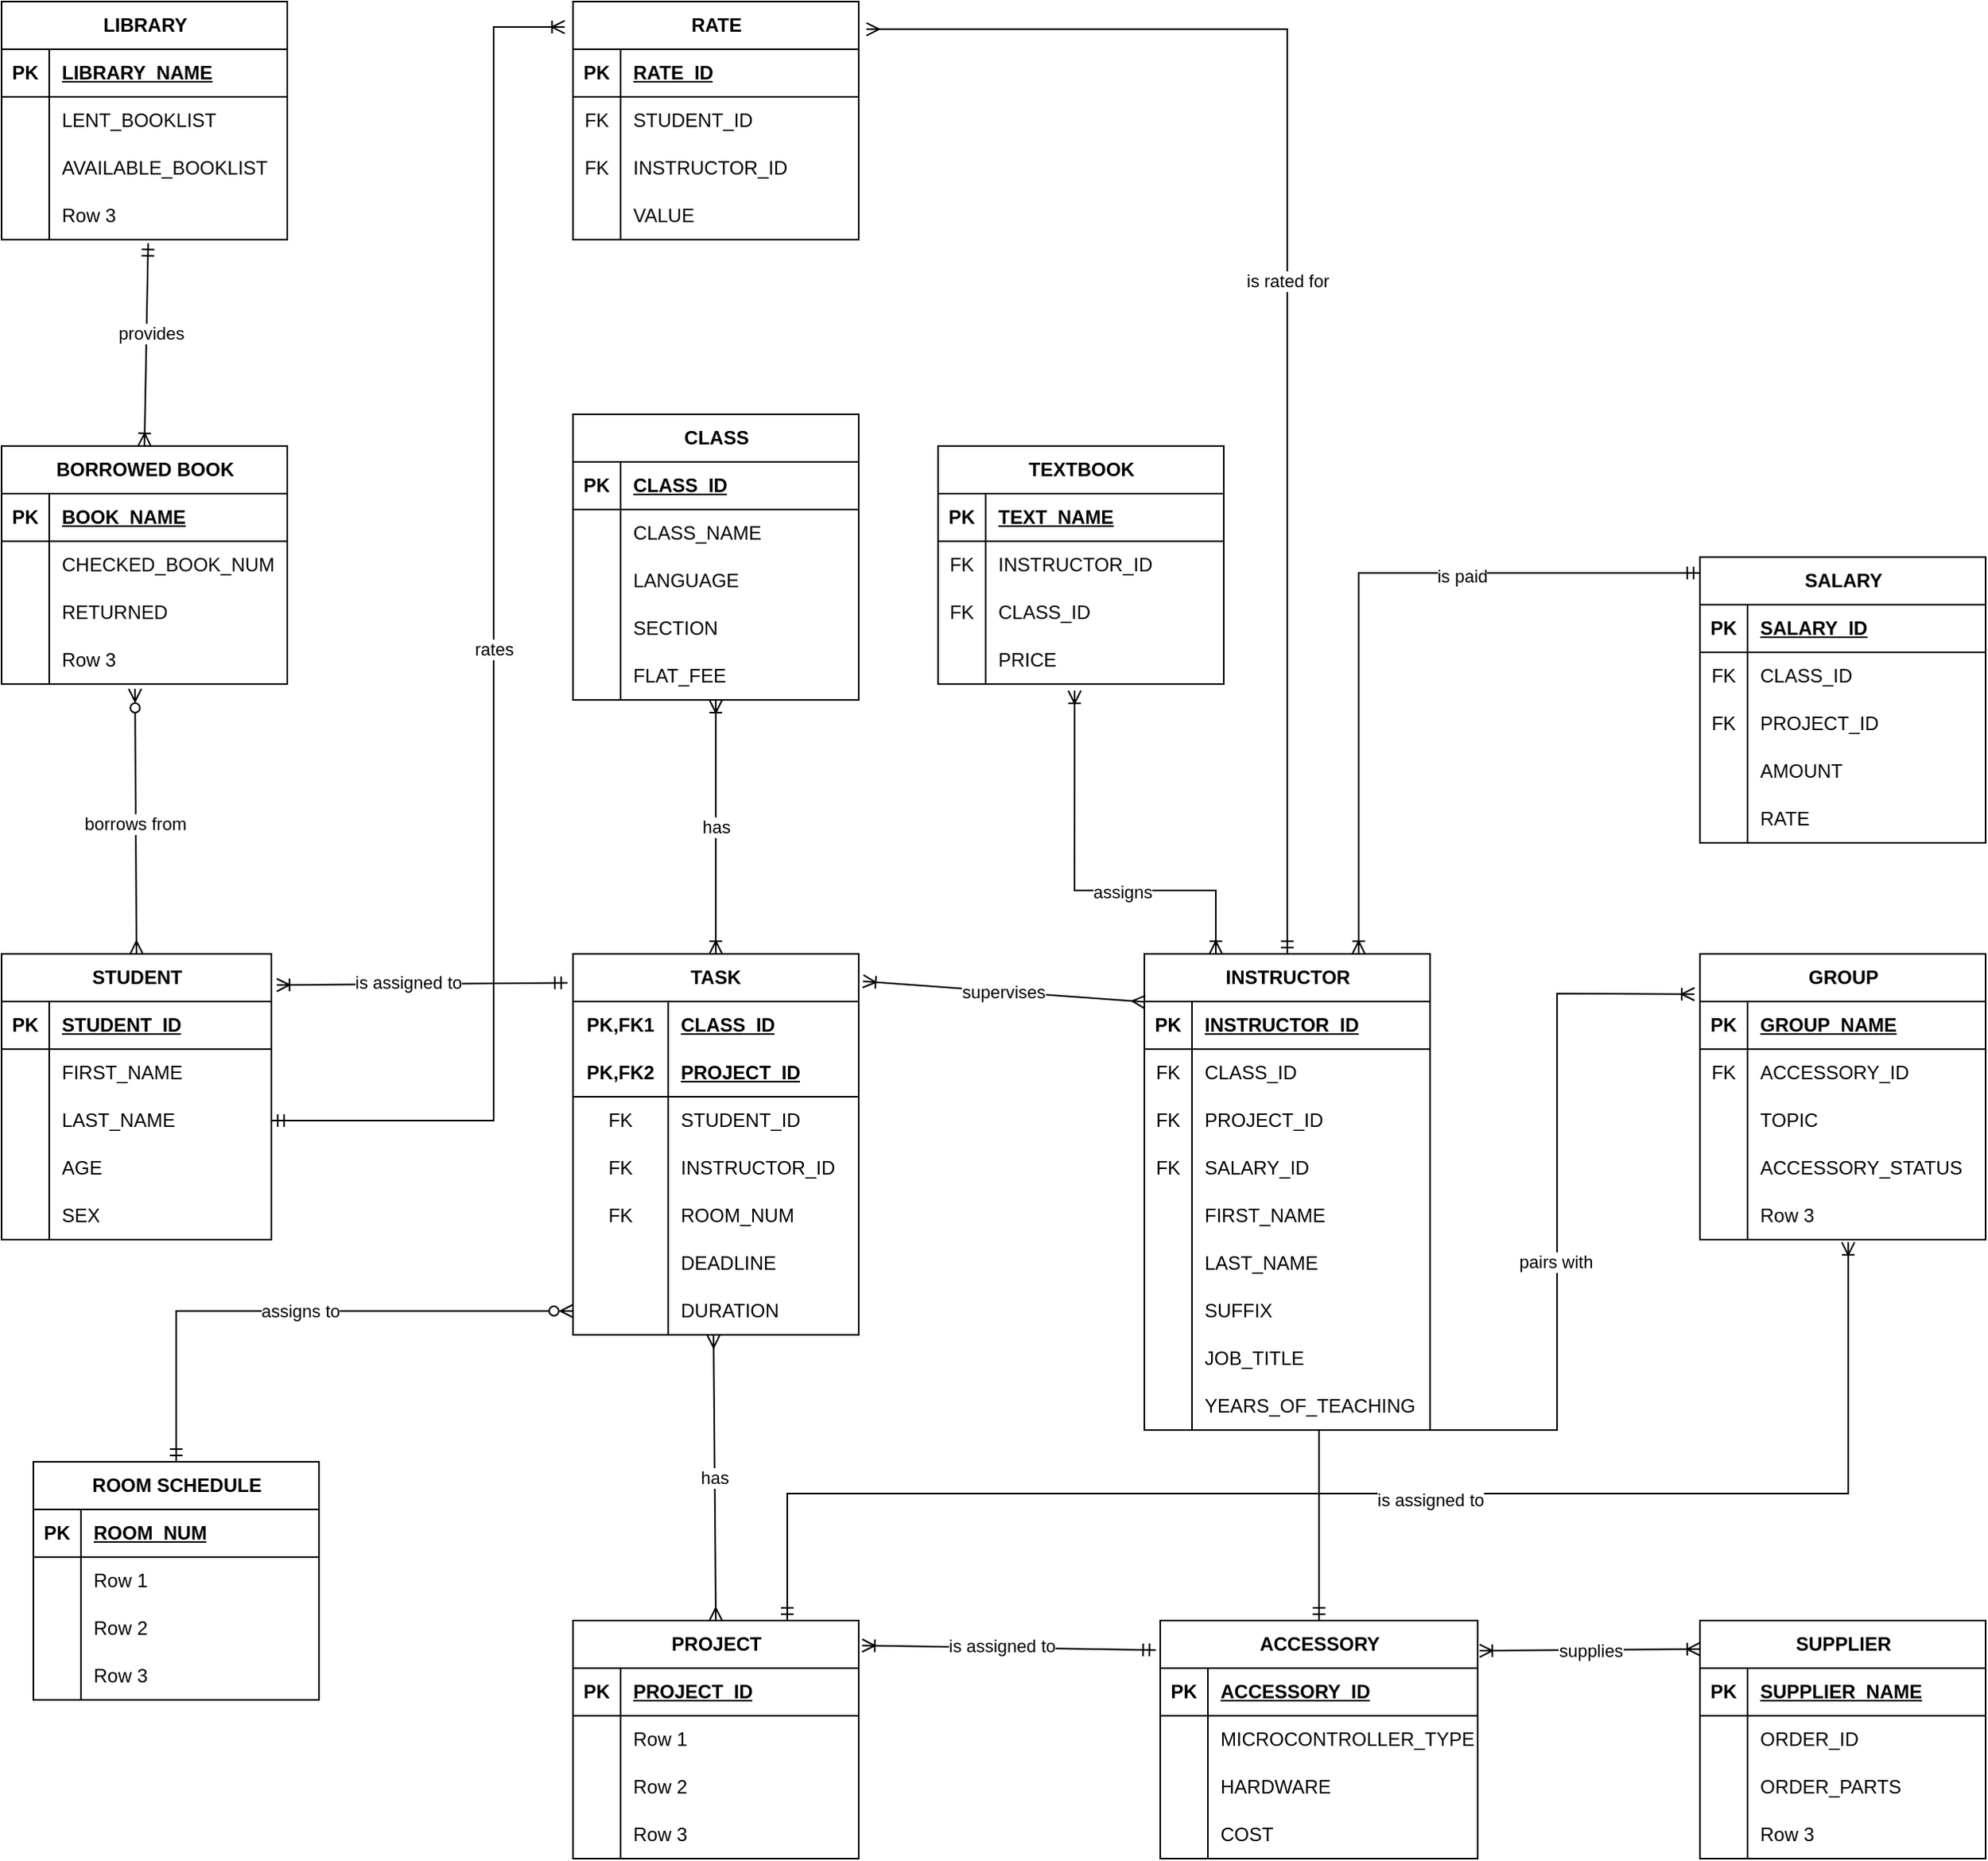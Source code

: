 <mxfile version="21.3.5" type="github">
  <diagram name="Page-1" id="Jf2mL66I0Opjd0UWYl9P">
    <mxGraphModel dx="1122" dy="1716" grid="1" gridSize="10" guides="1" tooltips="1" connect="1" arrows="1" fold="1" page="1" pageScale="1" pageWidth="850" pageHeight="1100" math="0" shadow="0">
      <root>
        <mxCell id="0" />
        <mxCell id="1" parent="0" />
        <mxCell id="mDul98Uemcv9sVVk6WB_-1" value="STUDENT" style="shape=table;startSize=30;container=1;collapsible=1;childLayout=tableLayout;fixedRows=1;rowLines=0;fontStyle=1;align=center;resizeLast=1;html=1;" parent="1" vertex="1">
          <mxGeometry x="50" y="40" width="170" height="180" as="geometry" />
        </mxCell>
        <mxCell id="mDul98Uemcv9sVVk6WB_-2" value="" style="shape=tableRow;horizontal=0;startSize=0;swimlaneHead=0;swimlaneBody=0;fillColor=none;collapsible=0;dropTarget=0;points=[[0,0.5],[1,0.5]];portConstraint=eastwest;top=0;left=0;right=0;bottom=1;" parent="mDul98Uemcv9sVVk6WB_-1" vertex="1">
          <mxGeometry y="30" width="170" height="30" as="geometry" />
        </mxCell>
        <mxCell id="mDul98Uemcv9sVVk6WB_-3" value="PK" style="shape=partialRectangle;connectable=0;fillColor=none;top=0;left=0;bottom=0;right=0;fontStyle=1;overflow=hidden;whiteSpace=wrap;html=1;" parent="mDul98Uemcv9sVVk6WB_-2" vertex="1">
          <mxGeometry width="30" height="30" as="geometry">
            <mxRectangle width="30" height="30" as="alternateBounds" />
          </mxGeometry>
        </mxCell>
        <mxCell id="mDul98Uemcv9sVVk6WB_-4" value="STUDENT_ID" style="shape=partialRectangle;connectable=0;fillColor=none;top=0;left=0;bottom=0;right=0;align=left;spacingLeft=6;fontStyle=5;overflow=hidden;whiteSpace=wrap;html=1;" parent="mDul98Uemcv9sVVk6WB_-2" vertex="1">
          <mxGeometry x="30" width="140" height="30" as="geometry">
            <mxRectangle width="140" height="30" as="alternateBounds" />
          </mxGeometry>
        </mxCell>
        <mxCell id="mDul98Uemcv9sVVk6WB_-5" value="" style="shape=tableRow;horizontal=0;startSize=0;swimlaneHead=0;swimlaneBody=0;fillColor=none;collapsible=0;dropTarget=0;points=[[0,0.5],[1,0.5]];portConstraint=eastwest;top=0;left=0;right=0;bottom=0;" parent="mDul98Uemcv9sVVk6WB_-1" vertex="1">
          <mxGeometry y="60" width="170" height="30" as="geometry" />
        </mxCell>
        <mxCell id="mDul98Uemcv9sVVk6WB_-6" value="" style="shape=partialRectangle;connectable=0;fillColor=none;top=0;left=0;bottom=0;right=0;editable=1;overflow=hidden;whiteSpace=wrap;html=1;" parent="mDul98Uemcv9sVVk6WB_-5" vertex="1">
          <mxGeometry width="30" height="30" as="geometry">
            <mxRectangle width="30" height="30" as="alternateBounds" />
          </mxGeometry>
        </mxCell>
        <mxCell id="mDul98Uemcv9sVVk6WB_-7" value="FIRST_NAME" style="shape=partialRectangle;connectable=0;fillColor=none;top=0;left=0;bottom=0;right=0;align=left;spacingLeft=6;overflow=hidden;whiteSpace=wrap;html=1;" parent="mDul98Uemcv9sVVk6WB_-5" vertex="1">
          <mxGeometry x="30" width="140" height="30" as="geometry">
            <mxRectangle width="140" height="30" as="alternateBounds" />
          </mxGeometry>
        </mxCell>
        <mxCell id="mDul98Uemcv9sVVk6WB_-8" value="" style="shape=tableRow;horizontal=0;startSize=0;swimlaneHead=0;swimlaneBody=0;fillColor=none;collapsible=0;dropTarget=0;points=[[0,0.5],[1,0.5]];portConstraint=eastwest;top=0;left=0;right=0;bottom=0;" parent="mDul98Uemcv9sVVk6WB_-1" vertex="1">
          <mxGeometry y="90" width="170" height="30" as="geometry" />
        </mxCell>
        <mxCell id="mDul98Uemcv9sVVk6WB_-9" value="" style="shape=partialRectangle;connectable=0;fillColor=none;top=0;left=0;bottom=0;right=0;editable=1;overflow=hidden;whiteSpace=wrap;html=1;" parent="mDul98Uemcv9sVVk6WB_-8" vertex="1">
          <mxGeometry width="30" height="30" as="geometry">
            <mxRectangle width="30" height="30" as="alternateBounds" />
          </mxGeometry>
        </mxCell>
        <mxCell id="mDul98Uemcv9sVVk6WB_-10" value="LAST_NAME" style="shape=partialRectangle;connectable=0;fillColor=none;top=0;left=0;bottom=0;right=0;align=left;spacingLeft=6;overflow=hidden;whiteSpace=wrap;html=1;" parent="mDul98Uemcv9sVVk6WB_-8" vertex="1">
          <mxGeometry x="30" width="140" height="30" as="geometry">
            <mxRectangle width="140" height="30" as="alternateBounds" />
          </mxGeometry>
        </mxCell>
        <mxCell id="mDul98Uemcv9sVVk6WB_-43" style="shape=tableRow;horizontal=0;startSize=0;swimlaneHead=0;swimlaneBody=0;fillColor=none;collapsible=0;dropTarget=0;points=[[0,0.5],[1,0.5]];portConstraint=eastwest;top=0;left=0;right=0;bottom=0;" parent="mDul98Uemcv9sVVk6WB_-1" vertex="1">
          <mxGeometry y="120" width="170" height="30" as="geometry" />
        </mxCell>
        <mxCell id="mDul98Uemcv9sVVk6WB_-44" style="shape=partialRectangle;connectable=0;fillColor=none;top=0;left=0;bottom=0;right=0;editable=1;overflow=hidden;whiteSpace=wrap;html=1;" parent="mDul98Uemcv9sVVk6WB_-43" vertex="1">
          <mxGeometry width="30" height="30" as="geometry">
            <mxRectangle width="30" height="30" as="alternateBounds" />
          </mxGeometry>
        </mxCell>
        <mxCell id="mDul98Uemcv9sVVk6WB_-45" value="AGE" style="shape=partialRectangle;connectable=0;fillColor=none;top=0;left=0;bottom=0;right=0;align=left;spacingLeft=6;overflow=hidden;whiteSpace=wrap;html=1;" parent="mDul98Uemcv9sVVk6WB_-43" vertex="1">
          <mxGeometry x="30" width="140" height="30" as="geometry">
            <mxRectangle width="140" height="30" as="alternateBounds" />
          </mxGeometry>
        </mxCell>
        <mxCell id="mDul98Uemcv9sVVk6WB_-11" value="" style="shape=tableRow;horizontal=0;startSize=0;swimlaneHead=0;swimlaneBody=0;fillColor=none;collapsible=0;dropTarget=0;points=[[0,0.5],[1,0.5]];portConstraint=eastwest;top=0;left=0;right=0;bottom=0;" parent="mDul98Uemcv9sVVk6WB_-1" vertex="1">
          <mxGeometry y="150" width="170" height="30" as="geometry" />
        </mxCell>
        <mxCell id="mDul98Uemcv9sVVk6WB_-12" value="" style="shape=partialRectangle;connectable=0;fillColor=none;top=0;left=0;bottom=0;right=0;editable=1;overflow=hidden;whiteSpace=wrap;html=1;" parent="mDul98Uemcv9sVVk6WB_-11" vertex="1">
          <mxGeometry width="30" height="30" as="geometry">
            <mxRectangle width="30" height="30" as="alternateBounds" />
          </mxGeometry>
        </mxCell>
        <mxCell id="mDul98Uemcv9sVVk6WB_-13" value="SEX" style="shape=partialRectangle;connectable=0;fillColor=none;top=0;left=0;bottom=0;right=0;align=left;spacingLeft=6;overflow=hidden;whiteSpace=wrap;html=1;" parent="mDul98Uemcv9sVVk6WB_-11" vertex="1">
          <mxGeometry x="30" width="140" height="30" as="geometry">
            <mxRectangle width="140" height="30" as="alternateBounds" />
          </mxGeometry>
        </mxCell>
        <mxCell id="mDul98Uemcv9sVVk6WB_-62" value="TASK" style="shape=table;startSize=30;container=1;collapsible=1;childLayout=tableLayout;fixedRows=1;rowLines=0;fontStyle=1;align=center;resizeLast=1;html=1;whiteSpace=wrap;" parent="1" vertex="1">
          <mxGeometry x="410" y="40" width="180" height="240.0" as="geometry" />
        </mxCell>
        <mxCell id="aBfdMRImjWFfX9OUBybj-79" style="shape=tableRow;horizontal=0;startSize=0;swimlaneHead=0;swimlaneBody=0;fillColor=none;collapsible=0;dropTarget=0;points=[[0,0.5],[1,0.5]];portConstraint=eastwest;top=0;left=0;right=0;bottom=0;html=1;" vertex="1" parent="mDul98Uemcv9sVVk6WB_-62">
          <mxGeometry y="30" width="180" height="30" as="geometry" />
        </mxCell>
        <mxCell id="aBfdMRImjWFfX9OUBybj-80" value="PK,FK1" style="shape=partialRectangle;connectable=0;fillColor=none;top=0;left=0;bottom=0;right=0;fontStyle=1;overflow=hidden;html=1;whiteSpace=wrap;" vertex="1" parent="aBfdMRImjWFfX9OUBybj-79">
          <mxGeometry width="60" height="30" as="geometry">
            <mxRectangle width="60" height="30" as="alternateBounds" />
          </mxGeometry>
        </mxCell>
        <mxCell id="aBfdMRImjWFfX9OUBybj-81" value="CLASS_ID" style="shape=partialRectangle;connectable=0;fillColor=none;top=0;left=0;bottom=0;right=0;align=left;spacingLeft=6;fontStyle=5;overflow=hidden;html=1;whiteSpace=wrap;" vertex="1" parent="aBfdMRImjWFfX9OUBybj-79">
          <mxGeometry x="60" width="120" height="30" as="geometry">
            <mxRectangle width="120" height="30" as="alternateBounds" />
          </mxGeometry>
        </mxCell>
        <mxCell id="mDul98Uemcv9sVVk6WB_-66" value="" style="shape=tableRow;horizontal=0;startSize=0;swimlaneHead=0;swimlaneBody=0;fillColor=none;collapsible=0;dropTarget=0;points=[[0,0.5],[1,0.5]];portConstraint=eastwest;top=0;left=0;right=0;bottom=1;html=1;" parent="mDul98Uemcv9sVVk6WB_-62" vertex="1">
          <mxGeometry y="60" width="180" height="30" as="geometry" />
        </mxCell>
        <mxCell id="mDul98Uemcv9sVVk6WB_-67" value="PK,FK2" style="shape=partialRectangle;connectable=0;fillColor=none;top=0;left=0;bottom=0;right=0;fontStyle=1;overflow=hidden;html=1;whiteSpace=wrap;" parent="mDul98Uemcv9sVVk6WB_-66" vertex="1">
          <mxGeometry width="60" height="30" as="geometry">
            <mxRectangle width="60" height="30" as="alternateBounds" />
          </mxGeometry>
        </mxCell>
        <mxCell id="mDul98Uemcv9sVVk6WB_-68" value="PROJECT_ID" style="shape=partialRectangle;connectable=0;fillColor=none;top=0;left=0;bottom=0;right=0;align=left;spacingLeft=6;fontStyle=5;overflow=hidden;html=1;whiteSpace=wrap;" parent="mDul98Uemcv9sVVk6WB_-66" vertex="1">
          <mxGeometry x="60" width="120" height="30" as="geometry">
            <mxRectangle width="120" height="30" as="alternateBounds" />
          </mxGeometry>
        </mxCell>
        <mxCell id="aBfdMRImjWFfX9OUBybj-85" style="shape=tableRow;horizontal=0;startSize=0;swimlaneHead=0;swimlaneBody=0;fillColor=none;collapsible=0;dropTarget=0;points=[[0,0.5],[1,0.5]];portConstraint=eastwest;top=0;left=0;right=0;bottom=0;html=1;" vertex="1" parent="mDul98Uemcv9sVVk6WB_-62">
          <mxGeometry y="90" width="180" height="30" as="geometry" />
        </mxCell>
        <mxCell id="aBfdMRImjWFfX9OUBybj-86" value="FK" style="shape=partialRectangle;connectable=0;fillColor=none;top=0;left=0;bottom=0;right=0;editable=1;overflow=hidden;html=1;whiteSpace=wrap;" vertex="1" parent="aBfdMRImjWFfX9OUBybj-85">
          <mxGeometry width="60" height="30" as="geometry">
            <mxRectangle width="60" height="30" as="alternateBounds" />
          </mxGeometry>
        </mxCell>
        <mxCell id="aBfdMRImjWFfX9OUBybj-87" value="STUDENT_ID" style="shape=partialRectangle;connectable=0;fillColor=none;top=0;left=0;bottom=0;right=0;align=left;spacingLeft=6;overflow=hidden;html=1;whiteSpace=wrap;" vertex="1" parent="aBfdMRImjWFfX9OUBybj-85">
          <mxGeometry x="60" width="120" height="30" as="geometry">
            <mxRectangle width="120" height="30" as="alternateBounds" />
          </mxGeometry>
        </mxCell>
        <mxCell id="aBfdMRImjWFfX9OUBybj-88" style="shape=tableRow;horizontal=0;startSize=0;swimlaneHead=0;swimlaneBody=0;fillColor=none;collapsible=0;dropTarget=0;points=[[0,0.5],[1,0.5]];portConstraint=eastwest;top=0;left=0;right=0;bottom=0;html=1;" vertex="1" parent="mDul98Uemcv9sVVk6WB_-62">
          <mxGeometry y="120" width="180" height="30" as="geometry" />
        </mxCell>
        <mxCell id="aBfdMRImjWFfX9OUBybj-89" value="FK" style="shape=partialRectangle;connectable=0;fillColor=none;top=0;left=0;bottom=0;right=0;editable=1;overflow=hidden;html=1;whiteSpace=wrap;" vertex="1" parent="aBfdMRImjWFfX9OUBybj-88">
          <mxGeometry width="60" height="30" as="geometry">
            <mxRectangle width="60" height="30" as="alternateBounds" />
          </mxGeometry>
        </mxCell>
        <mxCell id="aBfdMRImjWFfX9OUBybj-90" value="INSTRUCTOR_ID" style="shape=partialRectangle;connectable=0;fillColor=none;top=0;left=0;bottom=0;right=0;align=left;spacingLeft=6;overflow=hidden;html=1;whiteSpace=wrap;" vertex="1" parent="aBfdMRImjWFfX9OUBybj-88">
          <mxGeometry x="60" width="120" height="30" as="geometry">
            <mxRectangle width="120" height="30" as="alternateBounds" />
          </mxGeometry>
        </mxCell>
        <mxCell id="aBfdMRImjWFfX9OUBybj-91" style="shape=tableRow;horizontal=0;startSize=0;swimlaneHead=0;swimlaneBody=0;fillColor=none;collapsible=0;dropTarget=0;points=[[0,0.5],[1,0.5]];portConstraint=eastwest;top=0;left=0;right=0;bottom=0;html=1;" vertex="1" parent="mDul98Uemcv9sVVk6WB_-62">
          <mxGeometry y="150" width="180" height="30" as="geometry" />
        </mxCell>
        <mxCell id="aBfdMRImjWFfX9OUBybj-92" value="FK" style="shape=partialRectangle;connectable=0;fillColor=none;top=0;left=0;bottom=0;right=0;editable=1;overflow=hidden;html=1;whiteSpace=wrap;" vertex="1" parent="aBfdMRImjWFfX9OUBybj-91">
          <mxGeometry width="60" height="30" as="geometry">
            <mxRectangle width="60" height="30" as="alternateBounds" />
          </mxGeometry>
        </mxCell>
        <mxCell id="aBfdMRImjWFfX9OUBybj-93" value="ROOM_NUM" style="shape=partialRectangle;connectable=0;fillColor=none;top=0;left=0;bottom=0;right=0;align=left;spacingLeft=6;overflow=hidden;html=1;whiteSpace=wrap;" vertex="1" parent="aBfdMRImjWFfX9OUBybj-91">
          <mxGeometry x="60" width="120" height="30" as="geometry">
            <mxRectangle width="120" height="30" as="alternateBounds" />
          </mxGeometry>
        </mxCell>
        <mxCell id="mDul98Uemcv9sVVk6WB_-69" value="" style="shape=tableRow;horizontal=0;startSize=0;swimlaneHead=0;swimlaneBody=0;fillColor=none;collapsible=0;dropTarget=0;points=[[0,0.5],[1,0.5]];portConstraint=eastwest;top=0;left=0;right=0;bottom=0;html=1;" parent="mDul98Uemcv9sVVk6WB_-62" vertex="1">
          <mxGeometry y="180" width="180" height="30" as="geometry" />
        </mxCell>
        <mxCell id="mDul98Uemcv9sVVk6WB_-70" value="" style="shape=partialRectangle;connectable=0;fillColor=none;top=0;left=0;bottom=0;right=0;editable=1;overflow=hidden;html=1;whiteSpace=wrap;" parent="mDul98Uemcv9sVVk6WB_-69" vertex="1">
          <mxGeometry width="60" height="30" as="geometry">
            <mxRectangle width="60" height="30" as="alternateBounds" />
          </mxGeometry>
        </mxCell>
        <mxCell id="mDul98Uemcv9sVVk6WB_-71" value="DEADLINE" style="shape=partialRectangle;connectable=0;fillColor=none;top=0;left=0;bottom=0;right=0;align=left;spacingLeft=6;overflow=hidden;html=1;whiteSpace=wrap;" parent="mDul98Uemcv9sVVk6WB_-69" vertex="1">
          <mxGeometry x="60" width="120" height="30" as="geometry">
            <mxRectangle width="120" height="30" as="alternateBounds" />
          </mxGeometry>
        </mxCell>
        <mxCell id="mDul98Uemcv9sVVk6WB_-72" value="" style="shape=tableRow;horizontal=0;startSize=0;swimlaneHead=0;swimlaneBody=0;fillColor=none;collapsible=0;dropTarget=0;points=[[0,0.5],[1,0.5]];portConstraint=eastwest;top=0;left=0;right=0;bottom=0;html=1;" parent="mDul98Uemcv9sVVk6WB_-62" vertex="1">
          <mxGeometry y="210" width="180" height="30" as="geometry" />
        </mxCell>
        <mxCell id="mDul98Uemcv9sVVk6WB_-73" value="" style="shape=partialRectangle;connectable=0;fillColor=none;top=0;left=0;bottom=0;right=0;editable=1;overflow=hidden;html=1;whiteSpace=wrap;" parent="mDul98Uemcv9sVVk6WB_-72" vertex="1">
          <mxGeometry width="60" height="30" as="geometry">
            <mxRectangle width="60" height="30" as="alternateBounds" />
          </mxGeometry>
        </mxCell>
        <mxCell id="mDul98Uemcv9sVVk6WB_-74" value="DURATION" style="shape=partialRectangle;connectable=0;fillColor=none;top=0;left=0;bottom=0;right=0;align=left;spacingLeft=6;overflow=hidden;html=1;whiteSpace=wrap;" parent="mDul98Uemcv9sVVk6WB_-72" vertex="1">
          <mxGeometry x="60" width="120" height="30" as="geometry">
            <mxRectangle width="120" height="30" as="alternateBounds" />
          </mxGeometry>
        </mxCell>
        <mxCell id="mDul98Uemcv9sVVk6WB_-96" value="" style="fontSize=12;html=1;endArrow=ERoneToMany;startArrow=ERmandOne;rounded=0;entryX=1.02;entryY=0.109;entryDx=0;entryDy=0;entryPerimeter=0;exitX=-0.019;exitY=0.076;exitDx=0;exitDy=0;exitPerimeter=0;" parent="1" source="mDul98Uemcv9sVVk6WB_-62" target="mDul98Uemcv9sVVk6WB_-1" edge="1">
          <mxGeometry width="100" height="100" relative="1" as="geometry">
            <mxPoint x="370" y="120" as="sourcePoint" />
            <mxPoint x="280" y="240" as="targetPoint" />
          </mxGeometry>
        </mxCell>
        <mxCell id="mDul98Uemcv9sVVk6WB_-125" value="is assigned to" style="edgeLabel;html=1;align=center;verticalAlign=middle;resizable=0;points=[];" parent="mDul98Uemcv9sVVk6WB_-96" vertex="1" connectable="0">
          <mxGeometry x="0.101" y="-1" relative="1" as="geometry">
            <mxPoint as="offset" />
          </mxGeometry>
        </mxCell>
        <mxCell id="mDul98Uemcv9sVVk6WB_-97" value="CLASS" style="shape=table;startSize=30;container=1;collapsible=1;childLayout=tableLayout;fixedRows=1;rowLines=0;fontStyle=1;align=center;resizeLast=1;html=1;" parent="1" vertex="1">
          <mxGeometry x="410" y="-300" width="180" height="180" as="geometry" />
        </mxCell>
        <mxCell id="mDul98Uemcv9sVVk6WB_-98" value="" style="shape=tableRow;horizontal=0;startSize=0;swimlaneHead=0;swimlaneBody=0;fillColor=none;collapsible=0;dropTarget=0;points=[[0,0.5],[1,0.5]];portConstraint=eastwest;top=0;left=0;right=0;bottom=1;" parent="mDul98Uemcv9sVVk6WB_-97" vertex="1">
          <mxGeometry y="30" width="180" height="30" as="geometry" />
        </mxCell>
        <mxCell id="mDul98Uemcv9sVVk6WB_-99" value="PK" style="shape=partialRectangle;connectable=0;fillColor=none;top=0;left=0;bottom=0;right=0;fontStyle=1;overflow=hidden;whiteSpace=wrap;html=1;" parent="mDul98Uemcv9sVVk6WB_-98" vertex="1">
          <mxGeometry width="30" height="30" as="geometry">
            <mxRectangle width="30" height="30" as="alternateBounds" />
          </mxGeometry>
        </mxCell>
        <mxCell id="mDul98Uemcv9sVVk6WB_-100" value="CLASS_ID" style="shape=partialRectangle;connectable=0;fillColor=none;top=0;left=0;bottom=0;right=0;align=left;spacingLeft=6;fontStyle=5;overflow=hidden;whiteSpace=wrap;html=1;" parent="mDul98Uemcv9sVVk6WB_-98" vertex="1">
          <mxGeometry x="30" width="150" height="30" as="geometry">
            <mxRectangle width="150" height="30" as="alternateBounds" />
          </mxGeometry>
        </mxCell>
        <mxCell id="mDul98Uemcv9sVVk6WB_-101" value="" style="shape=tableRow;horizontal=0;startSize=0;swimlaneHead=0;swimlaneBody=0;fillColor=none;collapsible=0;dropTarget=0;points=[[0,0.5],[1,0.5]];portConstraint=eastwest;top=0;left=0;right=0;bottom=0;" parent="mDul98Uemcv9sVVk6WB_-97" vertex="1">
          <mxGeometry y="60" width="180" height="30" as="geometry" />
        </mxCell>
        <mxCell id="mDul98Uemcv9sVVk6WB_-102" value="" style="shape=partialRectangle;connectable=0;fillColor=none;top=0;left=0;bottom=0;right=0;editable=1;overflow=hidden;whiteSpace=wrap;html=1;" parent="mDul98Uemcv9sVVk6WB_-101" vertex="1">
          <mxGeometry width="30" height="30" as="geometry">
            <mxRectangle width="30" height="30" as="alternateBounds" />
          </mxGeometry>
        </mxCell>
        <mxCell id="mDul98Uemcv9sVVk6WB_-103" value="CLASS_NAME" style="shape=partialRectangle;connectable=0;fillColor=none;top=0;left=0;bottom=0;right=0;align=left;spacingLeft=6;overflow=hidden;whiteSpace=wrap;html=1;" parent="mDul98Uemcv9sVVk6WB_-101" vertex="1">
          <mxGeometry x="30" width="150" height="30" as="geometry">
            <mxRectangle width="150" height="30" as="alternateBounds" />
          </mxGeometry>
        </mxCell>
        <mxCell id="mDul98Uemcv9sVVk6WB_-104" value="" style="shape=tableRow;horizontal=0;startSize=0;swimlaneHead=0;swimlaneBody=0;fillColor=none;collapsible=0;dropTarget=0;points=[[0,0.5],[1,0.5]];portConstraint=eastwest;top=0;left=0;right=0;bottom=0;" parent="mDul98Uemcv9sVVk6WB_-97" vertex="1">
          <mxGeometry y="90" width="180" height="30" as="geometry" />
        </mxCell>
        <mxCell id="mDul98Uemcv9sVVk6WB_-105" value="" style="shape=partialRectangle;connectable=0;fillColor=none;top=0;left=0;bottom=0;right=0;editable=1;overflow=hidden;whiteSpace=wrap;html=1;" parent="mDul98Uemcv9sVVk6WB_-104" vertex="1">
          <mxGeometry width="30" height="30" as="geometry">
            <mxRectangle width="30" height="30" as="alternateBounds" />
          </mxGeometry>
        </mxCell>
        <mxCell id="mDul98Uemcv9sVVk6WB_-106" value="LANGUAGE" style="shape=partialRectangle;connectable=0;fillColor=none;top=0;left=0;bottom=0;right=0;align=left;spacingLeft=6;overflow=hidden;whiteSpace=wrap;html=1;" parent="mDul98Uemcv9sVVk6WB_-104" vertex="1">
          <mxGeometry x="30" width="150" height="30" as="geometry">
            <mxRectangle width="150" height="30" as="alternateBounds" />
          </mxGeometry>
        </mxCell>
        <mxCell id="mDul98Uemcv9sVVk6WB_-107" value="" style="shape=tableRow;horizontal=0;startSize=0;swimlaneHead=0;swimlaneBody=0;fillColor=none;collapsible=0;dropTarget=0;points=[[0,0.5],[1,0.5]];portConstraint=eastwest;top=0;left=0;right=0;bottom=0;" parent="mDul98Uemcv9sVVk6WB_-97" vertex="1">
          <mxGeometry y="120" width="180" height="30" as="geometry" />
        </mxCell>
        <mxCell id="mDul98Uemcv9sVVk6WB_-108" value="" style="shape=partialRectangle;connectable=0;fillColor=none;top=0;left=0;bottom=0;right=0;editable=1;overflow=hidden;whiteSpace=wrap;html=1;" parent="mDul98Uemcv9sVVk6WB_-107" vertex="1">
          <mxGeometry width="30" height="30" as="geometry">
            <mxRectangle width="30" height="30" as="alternateBounds" />
          </mxGeometry>
        </mxCell>
        <mxCell id="mDul98Uemcv9sVVk6WB_-109" value="SECTION" style="shape=partialRectangle;connectable=0;fillColor=none;top=0;left=0;bottom=0;right=0;align=left;spacingLeft=6;overflow=hidden;whiteSpace=wrap;html=1;" parent="mDul98Uemcv9sVVk6WB_-107" vertex="1">
          <mxGeometry x="30" width="150" height="30" as="geometry">
            <mxRectangle width="150" height="30" as="alternateBounds" />
          </mxGeometry>
        </mxCell>
        <mxCell id="aBfdMRImjWFfX9OUBybj-94" style="shape=tableRow;horizontal=0;startSize=0;swimlaneHead=0;swimlaneBody=0;fillColor=none;collapsible=0;dropTarget=0;points=[[0,0.5],[1,0.5]];portConstraint=eastwest;top=0;left=0;right=0;bottom=0;" vertex="1" parent="mDul98Uemcv9sVVk6WB_-97">
          <mxGeometry y="150" width="180" height="30" as="geometry" />
        </mxCell>
        <mxCell id="aBfdMRImjWFfX9OUBybj-95" style="shape=partialRectangle;connectable=0;fillColor=none;top=0;left=0;bottom=0;right=0;editable=1;overflow=hidden;whiteSpace=wrap;html=1;" vertex="1" parent="aBfdMRImjWFfX9OUBybj-94">
          <mxGeometry width="30" height="30" as="geometry">
            <mxRectangle width="30" height="30" as="alternateBounds" />
          </mxGeometry>
        </mxCell>
        <mxCell id="aBfdMRImjWFfX9OUBybj-96" value="FLAT_FEE" style="shape=partialRectangle;connectable=0;fillColor=none;top=0;left=0;bottom=0;right=0;align=left;spacingLeft=6;overflow=hidden;whiteSpace=wrap;html=1;" vertex="1" parent="aBfdMRImjWFfX9OUBybj-94">
          <mxGeometry x="30" width="150" height="30" as="geometry">
            <mxRectangle width="150" height="30" as="alternateBounds" />
          </mxGeometry>
        </mxCell>
        <mxCell id="mDul98Uemcv9sVVk6WB_-110" value="PROJECT" style="shape=table;startSize=30;container=1;collapsible=1;childLayout=tableLayout;fixedRows=1;rowLines=0;fontStyle=1;align=center;resizeLast=1;html=1;" parent="1" vertex="1">
          <mxGeometry x="410" y="460" width="180" height="150" as="geometry" />
        </mxCell>
        <mxCell id="mDul98Uemcv9sVVk6WB_-111" value="" style="shape=tableRow;horizontal=0;startSize=0;swimlaneHead=0;swimlaneBody=0;fillColor=none;collapsible=0;dropTarget=0;points=[[0,0.5],[1,0.5]];portConstraint=eastwest;top=0;left=0;right=0;bottom=1;" parent="mDul98Uemcv9sVVk6WB_-110" vertex="1">
          <mxGeometry y="30" width="180" height="30" as="geometry" />
        </mxCell>
        <mxCell id="mDul98Uemcv9sVVk6WB_-112" value="PK" style="shape=partialRectangle;connectable=0;fillColor=none;top=0;left=0;bottom=0;right=0;fontStyle=1;overflow=hidden;whiteSpace=wrap;html=1;" parent="mDul98Uemcv9sVVk6WB_-111" vertex="1">
          <mxGeometry width="30" height="30" as="geometry">
            <mxRectangle width="30" height="30" as="alternateBounds" />
          </mxGeometry>
        </mxCell>
        <mxCell id="mDul98Uemcv9sVVk6WB_-113" value="PROJECT_ID" style="shape=partialRectangle;connectable=0;fillColor=none;top=0;left=0;bottom=0;right=0;align=left;spacingLeft=6;fontStyle=5;overflow=hidden;whiteSpace=wrap;html=1;" parent="mDul98Uemcv9sVVk6WB_-111" vertex="1">
          <mxGeometry x="30" width="150" height="30" as="geometry">
            <mxRectangle width="150" height="30" as="alternateBounds" />
          </mxGeometry>
        </mxCell>
        <mxCell id="mDul98Uemcv9sVVk6WB_-114" value="" style="shape=tableRow;horizontal=0;startSize=0;swimlaneHead=0;swimlaneBody=0;fillColor=none;collapsible=0;dropTarget=0;points=[[0,0.5],[1,0.5]];portConstraint=eastwest;top=0;left=0;right=0;bottom=0;" parent="mDul98Uemcv9sVVk6WB_-110" vertex="1">
          <mxGeometry y="60" width="180" height="30" as="geometry" />
        </mxCell>
        <mxCell id="mDul98Uemcv9sVVk6WB_-115" value="" style="shape=partialRectangle;connectable=0;fillColor=none;top=0;left=0;bottom=0;right=0;editable=1;overflow=hidden;whiteSpace=wrap;html=1;" parent="mDul98Uemcv9sVVk6WB_-114" vertex="1">
          <mxGeometry width="30" height="30" as="geometry">
            <mxRectangle width="30" height="30" as="alternateBounds" />
          </mxGeometry>
        </mxCell>
        <mxCell id="mDul98Uemcv9sVVk6WB_-116" value="Row 1" style="shape=partialRectangle;connectable=0;fillColor=none;top=0;left=0;bottom=0;right=0;align=left;spacingLeft=6;overflow=hidden;whiteSpace=wrap;html=1;" parent="mDul98Uemcv9sVVk6WB_-114" vertex="1">
          <mxGeometry x="30" width="150" height="30" as="geometry">
            <mxRectangle width="150" height="30" as="alternateBounds" />
          </mxGeometry>
        </mxCell>
        <mxCell id="mDul98Uemcv9sVVk6WB_-117" value="" style="shape=tableRow;horizontal=0;startSize=0;swimlaneHead=0;swimlaneBody=0;fillColor=none;collapsible=0;dropTarget=0;points=[[0,0.5],[1,0.5]];portConstraint=eastwest;top=0;left=0;right=0;bottom=0;" parent="mDul98Uemcv9sVVk6WB_-110" vertex="1">
          <mxGeometry y="90" width="180" height="30" as="geometry" />
        </mxCell>
        <mxCell id="mDul98Uemcv9sVVk6WB_-118" value="" style="shape=partialRectangle;connectable=0;fillColor=none;top=0;left=0;bottom=0;right=0;editable=1;overflow=hidden;whiteSpace=wrap;html=1;" parent="mDul98Uemcv9sVVk6WB_-117" vertex="1">
          <mxGeometry width="30" height="30" as="geometry">
            <mxRectangle width="30" height="30" as="alternateBounds" />
          </mxGeometry>
        </mxCell>
        <mxCell id="mDul98Uemcv9sVVk6WB_-119" value="Row 2" style="shape=partialRectangle;connectable=0;fillColor=none;top=0;left=0;bottom=0;right=0;align=left;spacingLeft=6;overflow=hidden;whiteSpace=wrap;html=1;" parent="mDul98Uemcv9sVVk6WB_-117" vertex="1">
          <mxGeometry x="30" width="150" height="30" as="geometry">
            <mxRectangle width="150" height="30" as="alternateBounds" />
          </mxGeometry>
        </mxCell>
        <mxCell id="mDul98Uemcv9sVVk6WB_-120" value="" style="shape=tableRow;horizontal=0;startSize=0;swimlaneHead=0;swimlaneBody=0;fillColor=none;collapsible=0;dropTarget=0;points=[[0,0.5],[1,0.5]];portConstraint=eastwest;top=0;left=0;right=0;bottom=0;" parent="mDul98Uemcv9sVVk6WB_-110" vertex="1">
          <mxGeometry y="120" width="180" height="30" as="geometry" />
        </mxCell>
        <mxCell id="mDul98Uemcv9sVVk6WB_-121" value="" style="shape=partialRectangle;connectable=0;fillColor=none;top=0;left=0;bottom=0;right=0;editable=1;overflow=hidden;whiteSpace=wrap;html=1;" parent="mDul98Uemcv9sVVk6WB_-120" vertex="1">
          <mxGeometry width="30" height="30" as="geometry">
            <mxRectangle width="30" height="30" as="alternateBounds" />
          </mxGeometry>
        </mxCell>
        <mxCell id="mDul98Uemcv9sVVk6WB_-122" value="Row 3" style="shape=partialRectangle;connectable=0;fillColor=none;top=0;left=0;bottom=0;right=0;align=left;spacingLeft=6;overflow=hidden;whiteSpace=wrap;html=1;" parent="mDul98Uemcv9sVVk6WB_-120" vertex="1">
          <mxGeometry x="30" width="150" height="30" as="geometry">
            <mxRectangle width="150" height="30" as="alternateBounds" />
          </mxGeometry>
        </mxCell>
        <mxCell id="mDul98Uemcv9sVVk6WB_-126" value="has" style="endArrow=ERoneToMany;html=1;rounded=0;entryX=0.5;entryY=0;entryDx=0;entryDy=0;startArrow=ERoneToMany;startFill=0;endFill=0;" parent="1" target="mDul98Uemcv9sVVk6WB_-62" edge="1">
          <mxGeometry relative="1" as="geometry">
            <mxPoint x="500" y="-120" as="sourcePoint" />
            <mxPoint x="520" y="-90" as="targetPoint" />
          </mxGeometry>
        </mxCell>
        <mxCell id="mDul98Uemcv9sVVk6WB_-127" value="has" style="endArrow=ERmany;html=1;rounded=0;entryX=0.5;entryY=0;entryDx=0;entryDy=0;exitX=0.492;exitY=1.004;exitDx=0;exitDy=0;exitPerimeter=0;startArrow=ERmany;startFill=0;endFill=0;" parent="1" source="mDul98Uemcv9sVVk6WB_-72" target="mDul98Uemcv9sVVk6WB_-110" edge="1">
          <mxGeometry relative="1" as="geometry">
            <mxPoint x="500" y="320" as="sourcePoint" />
            <mxPoint x="500" y="340" as="targetPoint" />
          </mxGeometry>
        </mxCell>
        <mxCell id="mDul98Uemcv9sVVk6WB_-128" value="INSTRUCTOR" style="shape=table;startSize=30;container=1;collapsible=1;childLayout=tableLayout;fixedRows=1;rowLines=0;fontStyle=1;align=center;resizeLast=1;html=1;" parent="1" vertex="1">
          <mxGeometry x="770" y="40" width="180" height="300" as="geometry" />
        </mxCell>
        <mxCell id="mDul98Uemcv9sVVk6WB_-129" value="" style="shape=tableRow;horizontal=0;startSize=0;swimlaneHead=0;swimlaneBody=0;fillColor=none;collapsible=0;dropTarget=0;points=[[0,0.5],[1,0.5]];portConstraint=eastwest;top=0;left=0;right=0;bottom=1;" parent="mDul98Uemcv9sVVk6WB_-128" vertex="1">
          <mxGeometry y="30" width="180" height="30" as="geometry" />
        </mxCell>
        <mxCell id="mDul98Uemcv9sVVk6WB_-130" value="PK" style="shape=partialRectangle;connectable=0;fillColor=none;top=0;left=0;bottom=0;right=0;fontStyle=1;overflow=hidden;whiteSpace=wrap;html=1;" parent="mDul98Uemcv9sVVk6WB_-129" vertex="1">
          <mxGeometry width="30" height="30" as="geometry">
            <mxRectangle width="30" height="30" as="alternateBounds" />
          </mxGeometry>
        </mxCell>
        <mxCell id="mDul98Uemcv9sVVk6WB_-131" value="INSTRUCTOR_ID" style="shape=partialRectangle;connectable=0;fillColor=none;top=0;left=0;bottom=0;right=0;align=left;spacingLeft=6;fontStyle=5;overflow=hidden;whiteSpace=wrap;html=1;" parent="mDul98Uemcv9sVVk6WB_-129" vertex="1">
          <mxGeometry x="30" width="150" height="30" as="geometry">
            <mxRectangle width="150" height="30" as="alternateBounds" />
          </mxGeometry>
        </mxCell>
        <mxCell id="mDul98Uemcv9sVVk6WB_-132" value="" style="shape=tableRow;horizontal=0;startSize=0;swimlaneHead=0;swimlaneBody=0;fillColor=none;collapsible=0;dropTarget=0;points=[[0,0.5],[1,0.5]];portConstraint=eastwest;top=0;left=0;right=0;bottom=0;" parent="mDul98Uemcv9sVVk6WB_-128" vertex="1">
          <mxGeometry y="60" width="180" height="30" as="geometry" />
        </mxCell>
        <mxCell id="mDul98Uemcv9sVVk6WB_-133" value="FK" style="shape=partialRectangle;connectable=0;fillColor=none;top=0;left=0;bottom=0;right=0;editable=1;overflow=hidden;whiteSpace=wrap;html=1;" parent="mDul98Uemcv9sVVk6WB_-132" vertex="1">
          <mxGeometry width="30" height="30" as="geometry">
            <mxRectangle width="30" height="30" as="alternateBounds" />
          </mxGeometry>
        </mxCell>
        <mxCell id="mDul98Uemcv9sVVk6WB_-134" value="CLASS_ID" style="shape=partialRectangle;connectable=0;fillColor=none;top=0;left=0;bottom=0;right=0;align=left;spacingLeft=6;overflow=hidden;whiteSpace=wrap;html=1;" parent="mDul98Uemcv9sVVk6WB_-132" vertex="1">
          <mxGeometry x="30" width="150" height="30" as="geometry">
            <mxRectangle width="150" height="30" as="alternateBounds" />
          </mxGeometry>
        </mxCell>
        <mxCell id="mDul98Uemcv9sVVk6WB_-135" value="" style="shape=tableRow;horizontal=0;startSize=0;swimlaneHead=0;swimlaneBody=0;fillColor=none;collapsible=0;dropTarget=0;points=[[0,0.5],[1,0.5]];portConstraint=eastwest;top=0;left=0;right=0;bottom=0;" parent="mDul98Uemcv9sVVk6WB_-128" vertex="1">
          <mxGeometry y="90" width="180" height="30" as="geometry" />
        </mxCell>
        <mxCell id="mDul98Uemcv9sVVk6WB_-136" value="FK" style="shape=partialRectangle;connectable=0;fillColor=none;top=0;left=0;bottom=0;right=0;editable=1;overflow=hidden;whiteSpace=wrap;html=1;" parent="mDul98Uemcv9sVVk6WB_-135" vertex="1">
          <mxGeometry width="30" height="30" as="geometry">
            <mxRectangle width="30" height="30" as="alternateBounds" />
          </mxGeometry>
        </mxCell>
        <mxCell id="mDul98Uemcv9sVVk6WB_-137" value="PROJECT_ID" style="shape=partialRectangle;connectable=0;fillColor=none;top=0;left=0;bottom=0;right=0;align=left;spacingLeft=6;overflow=hidden;whiteSpace=wrap;html=1;" parent="mDul98Uemcv9sVVk6WB_-135" vertex="1">
          <mxGeometry x="30" width="150" height="30" as="geometry">
            <mxRectangle width="150" height="30" as="alternateBounds" />
          </mxGeometry>
        </mxCell>
        <mxCell id="mDul98Uemcv9sVVk6WB_-138" value="" style="shape=tableRow;horizontal=0;startSize=0;swimlaneHead=0;swimlaneBody=0;fillColor=none;collapsible=0;dropTarget=0;points=[[0,0.5],[1,0.5]];portConstraint=eastwest;top=0;left=0;right=0;bottom=0;" parent="mDul98Uemcv9sVVk6WB_-128" vertex="1">
          <mxGeometry y="120" width="180" height="30" as="geometry" />
        </mxCell>
        <mxCell id="mDul98Uemcv9sVVk6WB_-139" value="FK" style="shape=partialRectangle;connectable=0;fillColor=none;top=0;left=0;bottom=0;right=0;editable=1;overflow=hidden;whiteSpace=wrap;html=1;" parent="mDul98Uemcv9sVVk6WB_-138" vertex="1">
          <mxGeometry width="30" height="30" as="geometry">
            <mxRectangle width="30" height="30" as="alternateBounds" />
          </mxGeometry>
        </mxCell>
        <mxCell id="mDul98Uemcv9sVVk6WB_-140" value="SALARY_ID" style="shape=partialRectangle;connectable=0;fillColor=none;top=0;left=0;bottom=0;right=0;align=left;spacingLeft=6;overflow=hidden;whiteSpace=wrap;html=1;" parent="mDul98Uemcv9sVVk6WB_-138" vertex="1">
          <mxGeometry x="30" width="150" height="30" as="geometry">
            <mxRectangle width="150" height="30" as="alternateBounds" />
          </mxGeometry>
        </mxCell>
        <mxCell id="aBfdMRImjWFfX9OUBybj-106" style="shape=tableRow;horizontal=0;startSize=0;swimlaneHead=0;swimlaneBody=0;fillColor=none;collapsible=0;dropTarget=0;points=[[0,0.5],[1,0.5]];portConstraint=eastwest;top=0;left=0;right=0;bottom=0;" vertex="1" parent="mDul98Uemcv9sVVk6WB_-128">
          <mxGeometry y="150" width="180" height="30" as="geometry" />
        </mxCell>
        <mxCell id="aBfdMRImjWFfX9OUBybj-107" style="shape=partialRectangle;connectable=0;fillColor=none;top=0;left=0;bottom=0;right=0;editable=1;overflow=hidden;whiteSpace=wrap;html=1;" vertex="1" parent="aBfdMRImjWFfX9OUBybj-106">
          <mxGeometry width="30" height="30" as="geometry">
            <mxRectangle width="30" height="30" as="alternateBounds" />
          </mxGeometry>
        </mxCell>
        <mxCell id="aBfdMRImjWFfX9OUBybj-108" value="FIRST_NAME" style="shape=partialRectangle;connectable=0;fillColor=none;top=0;left=0;bottom=0;right=0;align=left;spacingLeft=6;overflow=hidden;whiteSpace=wrap;html=1;" vertex="1" parent="aBfdMRImjWFfX9OUBybj-106">
          <mxGeometry x="30" width="150" height="30" as="geometry">
            <mxRectangle width="150" height="30" as="alternateBounds" />
          </mxGeometry>
        </mxCell>
        <mxCell id="aBfdMRImjWFfX9OUBybj-103" style="shape=tableRow;horizontal=0;startSize=0;swimlaneHead=0;swimlaneBody=0;fillColor=none;collapsible=0;dropTarget=0;points=[[0,0.5],[1,0.5]];portConstraint=eastwest;top=0;left=0;right=0;bottom=0;" vertex="1" parent="mDul98Uemcv9sVVk6WB_-128">
          <mxGeometry y="180" width="180" height="30" as="geometry" />
        </mxCell>
        <mxCell id="aBfdMRImjWFfX9OUBybj-104" style="shape=partialRectangle;connectable=0;fillColor=none;top=0;left=0;bottom=0;right=0;editable=1;overflow=hidden;whiteSpace=wrap;html=1;" vertex="1" parent="aBfdMRImjWFfX9OUBybj-103">
          <mxGeometry width="30" height="30" as="geometry">
            <mxRectangle width="30" height="30" as="alternateBounds" />
          </mxGeometry>
        </mxCell>
        <mxCell id="aBfdMRImjWFfX9OUBybj-105" value="LAST_NAME" style="shape=partialRectangle;connectable=0;fillColor=none;top=0;left=0;bottom=0;right=0;align=left;spacingLeft=6;overflow=hidden;whiteSpace=wrap;html=1;" vertex="1" parent="aBfdMRImjWFfX9OUBybj-103">
          <mxGeometry x="30" width="150" height="30" as="geometry">
            <mxRectangle width="150" height="30" as="alternateBounds" />
          </mxGeometry>
        </mxCell>
        <mxCell id="aBfdMRImjWFfX9OUBybj-109" style="shape=tableRow;horizontal=0;startSize=0;swimlaneHead=0;swimlaneBody=0;fillColor=none;collapsible=0;dropTarget=0;points=[[0,0.5],[1,0.5]];portConstraint=eastwest;top=0;left=0;right=0;bottom=0;" vertex="1" parent="mDul98Uemcv9sVVk6WB_-128">
          <mxGeometry y="210" width="180" height="30" as="geometry" />
        </mxCell>
        <mxCell id="aBfdMRImjWFfX9OUBybj-110" style="shape=partialRectangle;connectable=0;fillColor=none;top=0;left=0;bottom=0;right=0;editable=1;overflow=hidden;whiteSpace=wrap;html=1;" vertex="1" parent="aBfdMRImjWFfX9OUBybj-109">
          <mxGeometry width="30" height="30" as="geometry">
            <mxRectangle width="30" height="30" as="alternateBounds" />
          </mxGeometry>
        </mxCell>
        <mxCell id="aBfdMRImjWFfX9OUBybj-111" value="SUFFIX" style="shape=partialRectangle;connectable=0;fillColor=none;top=0;left=0;bottom=0;right=0;align=left;spacingLeft=6;overflow=hidden;whiteSpace=wrap;html=1;" vertex="1" parent="aBfdMRImjWFfX9OUBybj-109">
          <mxGeometry x="30" width="150" height="30" as="geometry">
            <mxRectangle width="150" height="30" as="alternateBounds" />
          </mxGeometry>
        </mxCell>
        <mxCell id="aBfdMRImjWFfX9OUBybj-97" style="shape=tableRow;horizontal=0;startSize=0;swimlaneHead=0;swimlaneBody=0;fillColor=none;collapsible=0;dropTarget=0;points=[[0,0.5],[1,0.5]];portConstraint=eastwest;top=0;left=0;right=0;bottom=0;" vertex="1" parent="mDul98Uemcv9sVVk6WB_-128">
          <mxGeometry y="240" width="180" height="30" as="geometry" />
        </mxCell>
        <mxCell id="aBfdMRImjWFfX9OUBybj-98" style="shape=partialRectangle;connectable=0;fillColor=none;top=0;left=0;bottom=0;right=0;editable=1;overflow=hidden;whiteSpace=wrap;html=1;" vertex="1" parent="aBfdMRImjWFfX9OUBybj-97">
          <mxGeometry width="30" height="30" as="geometry">
            <mxRectangle width="30" height="30" as="alternateBounds" />
          </mxGeometry>
        </mxCell>
        <mxCell id="aBfdMRImjWFfX9OUBybj-99" value="JOB_TITLE" style="shape=partialRectangle;connectable=0;fillColor=none;top=0;left=0;bottom=0;right=0;align=left;spacingLeft=6;overflow=hidden;whiteSpace=wrap;html=1;" vertex="1" parent="aBfdMRImjWFfX9OUBybj-97">
          <mxGeometry x="30" width="150" height="30" as="geometry">
            <mxRectangle width="150" height="30" as="alternateBounds" />
          </mxGeometry>
        </mxCell>
        <mxCell id="aBfdMRImjWFfX9OUBybj-100" style="shape=tableRow;horizontal=0;startSize=0;swimlaneHead=0;swimlaneBody=0;fillColor=none;collapsible=0;dropTarget=0;points=[[0,0.5],[1,0.5]];portConstraint=eastwest;top=0;left=0;right=0;bottom=0;" vertex="1" parent="mDul98Uemcv9sVVk6WB_-128">
          <mxGeometry y="270" width="180" height="30" as="geometry" />
        </mxCell>
        <mxCell id="aBfdMRImjWFfX9OUBybj-101" style="shape=partialRectangle;connectable=0;fillColor=none;top=0;left=0;bottom=0;right=0;editable=1;overflow=hidden;whiteSpace=wrap;html=1;" vertex="1" parent="aBfdMRImjWFfX9OUBybj-100">
          <mxGeometry width="30" height="30" as="geometry">
            <mxRectangle width="30" height="30" as="alternateBounds" />
          </mxGeometry>
        </mxCell>
        <mxCell id="aBfdMRImjWFfX9OUBybj-102" value="YEARS_OF_TEACHING" style="shape=partialRectangle;connectable=0;fillColor=none;top=0;left=0;bottom=0;right=0;align=left;spacingLeft=6;overflow=hidden;whiteSpace=wrap;html=1;" vertex="1" parent="aBfdMRImjWFfX9OUBybj-100">
          <mxGeometry x="30" width="150" height="30" as="geometry">
            <mxRectangle width="150" height="30" as="alternateBounds" />
          </mxGeometry>
        </mxCell>
        <mxCell id="mDul98Uemcv9sVVk6WB_-141" value="supervises" style="endArrow=ERmany;html=1;rounded=0;exitX=1.015;exitY=0.072;exitDx=0;exitDy=0;exitPerimeter=0;entryX=0.002;entryY=0.101;entryDx=0;entryDy=0;entryPerimeter=0;startArrow=ERoneToMany;startFill=0;endFill=0;" parent="1" source="mDul98Uemcv9sVVk6WB_-62" target="mDul98Uemcv9sVVk6WB_-128" edge="1">
          <mxGeometry relative="1" as="geometry">
            <mxPoint x="600" y="100" as="sourcePoint" />
            <mxPoint x="760" y="100" as="targetPoint" />
          </mxGeometry>
        </mxCell>
        <mxCell id="mDul98Uemcv9sVVk6WB_-151" value="ACCESSORY" style="shape=table;startSize=30;container=1;collapsible=1;childLayout=tableLayout;fixedRows=1;rowLines=0;fontStyle=1;align=center;resizeLast=1;html=1;" parent="1" vertex="1">
          <mxGeometry x="780" y="460" width="200" height="150" as="geometry" />
        </mxCell>
        <mxCell id="mDul98Uemcv9sVVk6WB_-152" value="" style="shape=tableRow;horizontal=0;startSize=0;swimlaneHead=0;swimlaneBody=0;fillColor=none;collapsible=0;dropTarget=0;points=[[0,0.5],[1,0.5]];portConstraint=eastwest;top=0;left=0;right=0;bottom=1;" parent="mDul98Uemcv9sVVk6WB_-151" vertex="1">
          <mxGeometry y="30" width="200" height="30" as="geometry" />
        </mxCell>
        <mxCell id="mDul98Uemcv9sVVk6WB_-153" value="PK" style="shape=partialRectangle;connectable=0;fillColor=none;top=0;left=0;bottom=0;right=0;fontStyle=1;overflow=hidden;whiteSpace=wrap;html=1;" parent="mDul98Uemcv9sVVk6WB_-152" vertex="1">
          <mxGeometry width="30" height="30" as="geometry">
            <mxRectangle width="30" height="30" as="alternateBounds" />
          </mxGeometry>
        </mxCell>
        <mxCell id="mDul98Uemcv9sVVk6WB_-154" value="ACCESSORY_ID" style="shape=partialRectangle;connectable=0;fillColor=none;top=0;left=0;bottom=0;right=0;align=left;spacingLeft=6;fontStyle=5;overflow=hidden;whiteSpace=wrap;html=1;" parent="mDul98Uemcv9sVVk6WB_-152" vertex="1">
          <mxGeometry x="30" width="170" height="30" as="geometry">
            <mxRectangle width="170" height="30" as="alternateBounds" />
          </mxGeometry>
        </mxCell>
        <mxCell id="mDul98Uemcv9sVVk6WB_-155" value="" style="shape=tableRow;horizontal=0;startSize=0;swimlaneHead=0;swimlaneBody=0;fillColor=none;collapsible=0;dropTarget=0;points=[[0,0.5],[1,0.5]];portConstraint=eastwest;top=0;left=0;right=0;bottom=0;" parent="mDul98Uemcv9sVVk6WB_-151" vertex="1">
          <mxGeometry y="60" width="200" height="30" as="geometry" />
        </mxCell>
        <mxCell id="mDul98Uemcv9sVVk6WB_-156" value="" style="shape=partialRectangle;connectable=0;fillColor=none;top=0;left=0;bottom=0;right=0;editable=1;overflow=hidden;whiteSpace=wrap;html=1;" parent="mDul98Uemcv9sVVk6WB_-155" vertex="1">
          <mxGeometry width="30" height="30" as="geometry">
            <mxRectangle width="30" height="30" as="alternateBounds" />
          </mxGeometry>
        </mxCell>
        <mxCell id="mDul98Uemcv9sVVk6WB_-157" value="MICROCONTROLLER_TYPE" style="shape=partialRectangle;connectable=0;fillColor=none;top=0;left=0;bottom=0;right=0;align=left;spacingLeft=6;overflow=hidden;whiteSpace=wrap;html=1;" parent="mDul98Uemcv9sVVk6WB_-155" vertex="1">
          <mxGeometry x="30" width="170" height="30" as="geometry">
            <mxRectangle width="170" height="30" as="alternateBounds" />
          </mxGeometry>
        </mxCell>
        <mxCell id="mDul98Uemcv9sVVk6WB_-158" value="" style="shape=tableRow;horizontal=0;startSize=0;swimlaneHead=0;swimlaneBody=0;fillColor=none;collapsible=0;dropTarget=0;points=[[0,0.5],[1,0.5]];portConstraint=eastwest;top=0;left=0;right=0;bottom=0;" parent="mDul98Uemcv9sVVk6WB_-151" vertex="1">
          <mxGeometry y="90" width="200" height="30" as="geometry" />
        </mxCell>
        <mxCell id="mDul98Uemcv9sVVk6WB_-159" value="" style="shape=partialRectangle;connectable=0;fillColor=none;top=0;left=0;bottom=0;right=0;editable=1;overflow=hidden;whiteSpace=wrap;html=1;" parent="mDul98Uemcv9sVVk6WB_-158" vertex="1">
          <mxGeometry width="30" height="30" as="geometry">
            <mxRectangle width="30" height="30" as="alternateBounds" />
          </mxGeometry>
        </mxCell>
        <mxCell id="mDul98Uemcv9sVVk6WB_-160" value="HARDWARE" style="shape=partialRectangle;connectable=0;fillColor=none;top=0;left=0;bottom=0;right=0;align=left;spacingLeft=6;overflow=hidden;whiteSpace=wrap;html=1;" parent="mDul98Uemcv9sVVk6WB_-158" vertex="1">
          <mxGeometry x="30" width="170" height="30" as="geometry">
            <mxRectangle width="170" height="30" as="alternateBounds" />
          </mxGeometry>
        </mxCell>
        <mxCell id="mDul98Uemcv9sVVk6WB_-161" value="" style="shape=tableRow;horizontal=0;startSize=0;swimlaneHead=0;swimlaneBody=0;fillColor=none;collapsible=0;dropTarget=0;points=[[0,0.5],[1,0.5]];portConstraint=eastwest;top=0;left=0;right=0;bottom=0;" parent="mDul98Uemcv9sVVk6WB_-151" vertex="1">
          <mxGeometry y="120" width="200" height="30" as="geometry" />
        </mxCell>
        <mxCell id="mDul98Uemcv9sVVk6WB_-162" value="" style="shape=partialRectangle;connectable=0;fillColor=none;top=0;left=0;bottom=0;right=0;editable=1;overflow=hidden;whiteSpace=wrap;html=1;" parent="mDul98Uemcv9sVVk6WB_-161" vertex="1">
          <mxGeometry width="30" height="30" as="geometry">
            <mxRectangle width="30" height="30" as="alternateBounds" />
          </mxGeometry>
        </mxCell>
        <mxCell id="mDul98Uemcv9sVVk6WB_-163" value="COST" style="shape=partialRectangle;connectable=0;fillColor=none;top=0;left=0;bottom=0;right=0;align=left;spacingLeft=6;overflow=hidden;whiteSpace=wrap;html=1;" parent="mDul98Uemcv9sVVk6WB_-161" vertex="1">
          <mxGeometry x="30" width="170" height="30" as="geometry">
            <mxRectangle width="170" height="30" as="alternateBounds" />
          </mxGeometry>
        </mxCell>
        <mxCell id="mDul98Uemcv9sVVk6WB_-164" value="" style="endArrow=ERmandOne;html=1;rounded=0;entryX=-0.014;entryY=0.124;entryDx=0;entryDy=0;entryPerimeter=0;exitX=1.012;exitY=0.105;exitDx=0;exitDy=0;exitPerimeter=0;startArrow=ERoneToMany;startFill=0;endFill=0;" parent="1" source="mDul98Uemcv9sVVk6WB_-110" target="mDul98Uemcv9sVVk6WB_-151" edge="1">
          <mxGeometry relative="1" as="geometry">
            <mxPoint x="600" y="440" as="sourcePoint" />
            <mxPoint x="760" y="440" as="targetPoint" />
          </mxGeometry>
        </mxCell>
        <mxCell id="mDul98Uemcv9sVVk6WB_-165" value="is assigned to" style="edgeLabel;html=1;align=center;verticalAlign=middle;resizable=0;points=[];" parent="mDul98Uemcv9sVVk6WB_-164" vertex="1" connectable="0">
          <mxGeometry x="-0.047" y="1" relative="1" as="geometry">
            <mxPoint as="offset" />
          </mxGeometry>
        </mxCell>
        <mxCell id="dCgn8jmdTZJTXJgxc3Rc-1" value="SUPPLIER" style="shape=table;startSize=30;container=1;collapsible=1;childLayout=tableLayout;fixedRows=1;rowLines=0;fontStyle=1;align=center;resizeLast=1;html=1;" parent="1" vertex="1">
          <mxGeometry x="1120" y="460" width="180" height="150" as="geometry" />
        </mxCell>
        <mxCell id="dCgn8jmdTZJTXJgxc3Rc-2" value="" style="shape=tableRow;horizontal=0;startSize=0;swimlaneHead=0;swimlaneBody=0;fillColor=none;collapsible=0;dropTarget=0;points=[[0,0.5],[1,0.5]];portConstraint=eastwest;top=0;left=0;right=0;bottom=1;" parent="dCgn8jmdTZJTXJgxc3Rc-1" vertex="1">
          <mxGeometry y="30" width="180" height="30" as="geometry" />
        </mxCell>
        <mxCell id="dCgn8jmdTZJTXJgxc3Rc-3" value="PK" style="shape=partialRectangle;connectable=0;fillColor=none;top=0;left=0;bottom=0;right=0;fontStyle=1;overflow=hidden;whiteSpace=wrap;html=1;" parent="dCgn8jmdTZJTXJgxc3Rc-2" vertex="1">
          <mxGeometry width="30" height="30" as="geometry">
            <mxRectangle width="30" height="30" as="alternateBounds" />
          </mxGeometry>
        </mxCell>
        <mxCell id="dCgn8jmdTZJTXJgxc3Rc-4" value="SUPPLIER_NAME" style="shape=partialRectangle;connectable=0;fillColor=none;top=0;left=0;bottom=0;right=0;align=left;spacingLeft=6;fontStyle=5;overflow=hidden;whiteSpace=wrap;html=1;" parent="dCgn8jmdTZJTXJgxc3Rc-2" vertex="1">
          <mxGeometry x="30" width="150" height="30" as="geometry">
            <mxRectangle width="150" height="30" as="alternateBounds" />
          </mxGeometry>
        </mxCell>
        <mxCell id="dCgn8jmdTZJTXJgxc3Rc-5" value="" style="shape=tableRow;horizontal=0;startSize=0;swimlaneHead=0;swimlaneBody=0;fillColor=none;collapsible=0;dropTarget=0;points=[[0,0.5],[1,0.5]];portConstraint=eastwest;top=0;left=0;right=0;bottom=0;" parent="dCgn8jmdTZJTXJgxc3Rc-1" vertex="1">
          <mxGeometry y="60" width="180" height="30" as="geometry" />
        </mxCell>
        <mxCell id="dCgn8jmdTZJTXJgxc3Rc-6" value="" style="shape=partialRectangle;connectable=0;fillColor=none;top=0;left=0;bottom=0;right=0;editable=1;overflow=hidden;whiteSpace=wrap;html=1;" parent="dCgn8jmdTZJTXJgxc3Rc-5" vertex="1">
          <mxGeometry width="30" height="30" as="geometry">
            <mxRectangle width="30" height="30" as="alternateBounds" />
          </mxGeometry>
        </mxCell>
        <mxCell id="dCgn8jmdTZJTXJgxc3Rc-7" value="ORDER_ID" style="shape=partialRectangle;connectable=0;fillColor=none;top=0;left=0;bottom=0;right=0;align=left;spacingLeft=6;overflow=hidden;whiteSpace=wrap;html=1;" parent="dCgn8jmdTZJTXJgxc3Rc-5" vertex="1">
          <mxGeometry x="30" width="150" height="30" as="geometry">
            <mxRectangle width="150" height="30" as="alternateBounds" />
          </mxGeometry>
        </mxCell>
        <mxCell id="dCgn8jmdTZJTXJgxc3Rc-8" value="" style="shape=tableRow;horizontal=0;startSize=0;swimlaneHead=0;swimlaneBody=0;fillColor=none;collapsible=0;dropTarget=0;points=[[0,0.5],[1,0.5]];portConstraint=eastwest;top=0;left=0;right=0;bottom=0;" parent="dCgn8jmdTZJTXJgxc3Rc-1" vertex="1">
          <mxGeometry y="90" width="180" height="30" as="geometry" />
        </mxCell>
        <mxCell id="dCgn8jmdTZJTXJgxc3Rc-9" value="" style="shape=partialRectangle;connectable=0;fillColor=none;top=0;left=0;bottom=0;right=0;editable=1;overflow=hidden;whiteSpace=wrap;html=1;" parent="dCgn8jmdTZJTXJgxc3Rc-8" vertex="1">
          <mxGeometry width="30" height="30" as="geometry">
            <mxRectangle width="30" height="30" as="alternateBounds" />
          </mxGeometry>
        </mxCell>
        <mxCell id="dCgn8jmdTZJTXJgxc3Rc-10" value="ORDER_PARTS" style="shape=partialRectangle;connectable=0;fillColor=none;top=0;left=0;bottom=0;right=0;align=left;spacingLeft=6;overflow=hidden;whiteSpace=wrap;html=1;" parent="dCgn8jmdTZJTXJgxc3Rc-8" vertex="1">
          <mxGeometry x="30" width="150" height="30" as="geometry">
            <mxRectangle width="150" height="30" as="alternateBounds" />
          </mxGeometry>
        </mxCell>
        <mxCell id="dCgn8jmdTZJTXJgxc3Rc-11" value="" style="shape=tableRow;horizontal=0;startSize=0;swimlaneHead=0;swimlaneBody=0;fillColor=none;collapsible=0;dropTarget=0;points=[[0,0.5],[1,0.5]];portConstraint=eastwest;top=0;left=0;right=0;bottom=0;" parent="dCgn8jmdTZJTXJgxc3Rc-1" vertex="1">
          <mxGeometry y="120" width="180" height="30" as="geometry" />
        </mxCell>
        <mxCell id="dCgn8jmdTZJTXJgxc3Rc-12" value="" style="shape=partialRectangle;connectable=0;fillColor=none;top=0;left=0;bottom=0;right=0;editable=1;overflow=hidden;whiteSpace=wrap;html=1;" parent="dCgn8jmdTZJTXJgxc3Rc-11" vertex="1">
          <mxGeometry width="30" height="30" as="geometry">
            <mxRectangle width="30" height="30" as="alternateBounds" />
          </mxGeometry>
        </mxCell>
        <mxCell id="dCgn8jmdTZJTXJgxc3Rc-13" value="Row 3" style="shape=partialRectangle;connectable=0;fillColor=none;top=0;left=0;bottom=0;right=0;align=left;spacingLeft=6;overflow=hidden;whiteSpace=wrap;html=1;" parent="dCgn8jmdTZJTXJgxc3Rc-11" vertex="1">
          <mxGeometry x="30" width="150" height="30" as="geometry">
            <mxRectangle width="150" height="30" as="alternateBounds" />
          </mxGeometry>
        </mxCell>
        <mxCell id="dCgn8jmdTZJTXJgxc3Rc-14" value="supplies" style="endArrow=ERoneToMany;html=1;rounded=0;entryX=0;entryY=0.12;entryDx=0;entryDy=0;entryPerimeter=0;exitX=1.006;exitY=0.127;exitDx=0;exitDy=0;exitPerimeter=0;startArrow=ERoneToMany;startFill=0;endFill=0;" parent="1" source="mDul98Uemcv9sVVk6WB_-151" target="dCgn8jmdTZJTXJgxc3Rc-1" edge="1">
          <mxGeometry relative="1" as="geometry">
            <mxPoint x="990" y="440" as="sourcePoint" />
            <mxPoint x="1150" y="440" as="targetPoint" />
          </mxGeometry>
        </mxCell>
        <mxCell id="dCgn8jmdTZJTXJgxc3Rc-28" value="ROOM SCHEDULE" style="shape=table;startSize=30;container=1;collapsible=1;childLayout=tableLayout;fixedRows=1;rowLines=0;fontStyle=1;align=center;resizeLast=1;html=1;" parent="1" vertex="1">
          <mxGeometry x="70" y="360" width="180" height="150" as="geometry" />
        </mxCell>
        <mxCell id="dCgn8jmdTZJTXJgxc3Rc-29" value="" style="shape=tableRow;horizontal=0;startSize=0;swimlaneHead=0;swimlaneBody=0;fillColor=none;collapsible=0;dropTarget=0;points=[[0,0.5],[1,0.5]];portConstraint=eastwest;top=0;left=0;right=0;bottom=1;" parent="dCgn8jmdTZJTXJgxc3Rc-28" vertex="1">
          <mxGeometry y="30" width="180" height="30" as="geometry" />
        </mxCell>
        <mxCell id="dCgn8jmdTZJTXJgxc3Rc-30" value="PK" style="shape=partialRectangle;connectable=0;fillColor=none;top=0;left=0;bottom=0;right=0;fontStyle=1;overflow=hidden;whiteSpace=wrap;html=1;" parent="dCgn8jmdTZJTXJgxc3Rc-29" vertex="1">
          <mxGeometry width="30" height="30" as="geometry">
            <mxRectangle width="30" height="30" as="alternateBounds" />
          </mxGeometry>
        </mxCell>
        <mxCell id="dCgn8jmdTZJTXJgxc3Rc-31" value="ROOM_NUM" style="shape=partialRectangle;connectable=0;fillColor=none;top=0;left=0;bottom=0;right=0;align=left;spacingLeft=6;fontStyle=5;overflow=hidden;whiteSpace=wrap;html=1;" parent="dCgn8jmdTZJTXJgxc3Rc-29" vertex="1">
          <mxGeometry x="30" width="150" height="30" as="geometry">
            <mxRectangle width="150" height="30" as="alternateBounds" />
          </mxGeometry>
        </mxCell>
        <mxCell id="dCgn8jmdTZJTXJgxc3Rc-32" value="" style="shape=tableRow;horizontal=0;startSize=0;swimlaneHead=0;swimlaneBody=0;fillColor=none;collapsible=0;dropTarget=0;points=[[0,0.5],[1,0.5]];portConstraint=eastwest;top=0;left=0;right=0;bottom=0;" parent="dCgn8jmdTZJTXJgxc3Rc-28" vertex="1">
          <mxGeometry y="60" width="180" height="30" as="geometry" />
        </mxCell>
        <mxCell id="dCgn8jmdTZJTXJgxc3Rc-33" value="" style="shape=partialRectangle;connectable=0;fillColor=none;top=0;left=0;bottom=0;right=0;editable=1;overflow=hidden;whiteSpace=wrap;html=1;" parent="dCgn8jmdTZJTXJgxc3Rc-32" vertex="1">
          <mxGeometry width="30" height="30" as="geometry">
            <mxRectangle width="30" height="30" as="alternateBounds" />
          </mxGeometry>
        </mxCell>
        <mxCell id="dCgn8jmdTZJTXJgxc3Rc-34" value="Row 1" style="shape=partialRectangle;connectable=0;fillColor=none;top=0;left=0;bottom=0;right=0;align=left;spacingLeft=6;overflow=hidden;whiteSpace=wrap;html=1;" parent="dCgn8jmdTZJTXJgxc3Rc-32" vertex="1">
          <mxGeometry x="30" width="150" height="30" as="geometry">
            <mxRectangle width="150" height="30" as="alternateBounds" />
          </mxGeometry>
        </mxCell>
        <mxCell id="dCgn8jmdTZJTXJgxc3Rc-35" value="" style="shape=tableRow;horizontal=0;startSize=0;swimlaneHead=0;swimlaneBody=0;fillColor=none;collapsible=0;dropTarget=0;points=[[0,0.5],[1,0.5]];portConstraint=eastwest;top=0;left=0;right=0;bottom=0;" parent="dCgn8jmdTZJTXJgxc3Rc-28" vertex="1">
          <mxGeometry y="90" width="180" height="30" as="geometry" />
        </mxCell>
        <mxCell id="dCgn8jmdTZJTXJgxc3Rc-36" value="" style="shape=partialRectangle;connectable=0;fillColor=none;top=0;left=0;bottom=0;right=0;editable=1;overflow=hidden;whiteSpace=wrap;html=1;" parent="dCgn8jmdTZJTXJgxc3Rc-35" vertex="1">
          <mxGeometry width="30" height="30" as="geometry">
            <mxRectangle width="30" height="30" as="alternateBounds" />
          </mxGeometry>
        </mxCell>
        <mxCell id="dCgn8jmdTZJTXJgxc3Rc-37" value="Row 2" style="shape=partialRectangle;connectable=0;fillColor=none;top=0;left=0;bottom=0;right=0;align=left;spacingLeft=6;overflow=hidden;whiteSpace=wrap;html=1;" parent="dCgn8jmdTZJTXJgxc3Rc-35" vertex="1">
          <mxGeometry x="30" width="150" height="30" as="geometry">
            <mxRectangle width="150" height="30" as="alternateBounds" />
          </mxGeometry>
        </mxCell>
        <mxCell id="dCgn8jmdTZJTXJgxc3Rc-38" value="" style="shape=tableRow;horizontal=0;startSize=0;swimlaneHead=0;swimlaneBody=0;fillColor=none;collapsible=0;dropTarget=0;points=[[0,0.5],[1,0.5]];portConstraint=eastwest;top=0;left=0;right=0;bottom=0;" parent="dCgn8jmdTZJTXJgxc3Rc-28" vertex="1">
          <mxGeometry y="120" width="180" height="30" as="geometry" />
        </mxCell>
        <mxCell id="dCgn8jmdTZJTXJgxc3Rc-39" value="" style="shape=partialRectangle;connectable=0;fillColor=none;top=0;left=0;bottom=0;right=0;editable=1;overflow=hidden;whiteSpace=wrap;html=1;" parent="dCgn8jmdTZJTXJgxc3Rc-38" vertex="1">
          <mxGeometry width="30" height="30" as="geometry">
            <mxRectangle width="30" height="30" as="alternateBounds" />
          </mxGeometry>
        </mxCell>
        <mxCell id="dCgn8jmdTZJTXJgxc3Rc-40" value="Row 3" style="shape=partialRectangle;connectable=0;fillColor=none;top=0;left=0;bottom=0;right=0;align=left;spacingLeft=6;overflow=hidden;whiteSpace=wrap;html=1;" parent="dCgn8jmdTZJTXJgxc3Rc-38" vertex="1">
          <mxGeometry x="30" width="150" height="30" as="geometry">
            <mxRectangle width="150" height="30" as="alternateBounds" />
          </mxGeometry>
        </mxCell>
        <mxCell id="dCgn8jmdTZJTXJgxc3Rc-41" value="assigns to" style="endArrow=ERzeroToMany;html=1;rounded=0;exitX=0.5;exitY=0;exitDx=0;exitDy=0;startArrow=ERmandOne;startFill=0;endFill=0;entryX=0;entryY=0.5;entryDx=0;entryDy=0;edgeStyle=orthogonalEdgeStyle;" parent="1" source="dCgn8jmdTZJTXJgxc3Rc-28" target="mDul98Uemcv9sVVk6WB_-72" edge="1">
          <mxGeometry relative="1" as="geometry">
            <mxPoint x="150" y="300" as="sourcePoint" />
            <mxPoint x="440" y="340" as="targetPoint" />
          </mxGeometry>
        </mxCell>
        <mxCell id="dCgn8jmdTZJTXJgxc3Rc-45" value="BORROWED BOOK" style="shape=table;startSize=30;container=1;collapsible=1;childLayout=tableLayout;fixedRows=1;rowLines=0;fontStyle=1;align=center;resizeLast=1;html=1;" parent="1" vertex="1">
          <mxGeometry x="50" y="-280" width="180" height="150" as="geometry" />
        </mxCell>
        <mxCell id="dCgn8jmdTZJTXJgxc3Rc-46" value="" style="shape=tableRow;horizontal=0;startSize=0;swimlaneHead=0;swimlaneBody=0;fillColor=none;collapsible=0;dropTarget=0;points=[[0,0.5],[1,0.5]];portConstraint=eastwest;top=0;left=0;right=0;bottom=1;" parent="dCgn8jmdTZJTXJgxc3Rc-45" vertex="1">
          <mxGeometry y="30" width="180" height="30" as="geometry" />
        </mxCell>
        <mxCell id="dCgn8jmdTZJTXJgxc3Rc-47" value="PK" style="shape=partialRectangle;connectable=0;fillColor=none;top=0;left=0;bottom=0;right=0;fontStyle=1;overflow=hidden;whiteSpace=wrap;html=1;" parent="dCgn8jmdTZJTXJgxc3Rc-46" vertex="1">
          <mxGeometry width="30" height="30" as="geometry">
            <mxRectangle width="30" height="30" as="alternateBounds" />
          </mxGeometry>
        </mxCell>
        <mxCell id="dCgn8jmdTZJTXJgxc3Rc-48" value="BOOK_NAME" style="shape=partialRectangle;connectable=0;fillColor=none;top=0;left=0;bottom=0;right=0;align=left;spacingLeft=6;fontStyle=5;overflow=hidden;whiteSpace=wrap;html=1;" parent="dCgn8jmdTZJTXJgxc3Rc-46" vertex="1">
          <mxGeometry x="30" width="150" height="30" as="geometry">
            <mxRectangle width="150" height="30" as="alternateBounds" />
          </mxGeometry>
        </mxCell>
        <mxCell id="dCgn8jmdTZJTXJgxc3Rc-49" value="" style="shape=tableRow;horizontal=0;startSize=0;swimlaneHead=0;swimlaneBody=0;fillColor=none;collapsible=0;dropTarget=0;points=[[0,0.5],[1,0.5]];portConstraint=eastwest;top=0;left=0;right=0;bottom=0;" parent="dCgn8jmdTZJTXJgxc3Rc-45" vertex="1">
          <mxGeometry y="60" width="180" height="30" as="geometry" />
        </mxCell>
        <mxCell id="dCgn8jmdTZJTXJgxc3Rc-50" value="" style="shape=partialRectangle;connectable=0;fillColor=none;top=0;left=0;bottom=0;right=0;editable=1;overflow=hidden;whiteSpace=wrap;html=1;" parent="dCgn8jmdTZJTXJgxc3Rc-49" vertex="1">
          <mxGeometry width="30" height="30" as="geometry">
            <mxRectangle width="30" height="30" as="alternateBounds" />
          </mxGeometry>
        </mxCell>
        <mxCell id="dCgn8jmdTZJTXJgxc3Rc-51" value="CHECKED_BOOK_NUM" style="shape=partialRectangle;connectable=0;fillColor=none;top=0;left=0;bottom=0;right=0;align=left;spacingLeft=6;overflow=hidden;whiteSpace=wrap;html=1;" parent="dCgn8jmdTZJTXJgxc3Rc-49" vertex="1">
          <mxGeometry x="30" width="150" height="30" as="geometry">
            <mxRectangle width="150" height="30" as="alternateBounds" />
          </mxGeometry>
        </mxCell>
        <mxCell id="dCgn8jmdTZJTXJgxc3Rc-52" value="" style="shape=tableRow;horizontal=0;startSize=0;swimlaneHead=0;swimlaneBody=0;fillColor=none;collapsible=0;dropTarget=0;points=[[0,0.5],[1,0.5]];portConstraint=eastwest;top=0;left=0;right=0;bottom=0;" parent="dCgn8jmdTZJTXJgxc3Rc-45" vertex="1">
          <mxGeometry y="90" width="180" height="30" as="geometry" />
        </mxCell>
        <mxCell id="dCgn8jmdTZJTXJgxc3Rc-53" value="" style="shape=partialRectangle;connectable=0;fillColor=none;top=0;left=0;bottom=0;right=0;editable=1;overflow=hidden;whiteSpace=wrap;html=1;" parent="dCgn8jmdTZJTXJgxc3Rc-52" vertex="1">
          <mxGeometry width="30" height="30" as="geometry">
            <mxRectangle width="30" height="30" as="alternateBounds" />
          </mxGeometry>
        </mxCell>
        <mxCell id="dCgn8jmdTZJTXJgxc3Rc-54" value="RETURNED" style="shape=partialRectangle;connectable=0;fillColor=none;top=0;left=0;bottom=0;right=0;align=left;spacingLeft=6;overflow=hidden;whiteSpace=wrap;html=1;" parent="dCgn8jmdTZJTXJgxc3Rc-52" vertex="1">
          <mxGeometry x="30" width="150" height="30" as="geometry">
            <mxRectangle width="150" height="30" as="alternateBounds" />
          </mxGeometry>
        </mxCell>
        <mxCell id="dCgn8jmdTZJTXJgxc3Rc-55" value="" style="shape=tableRow;horizontal=0;startSize=0;swimlaneHead=0;swimlaneBody=0;fillColor=none;collapsible=0;dropTarget=0;points=[[0,0.5],[1,0.5]];portConstraint=eastwest;top=0;left=0;right=0;bottom=0;" parent="dCgn8jmdTZJTXJgxc3Rc-45" vertex="1">
          <mxGeometry y="120" width="180" height="30" as="geometry" />
        </mxCell>
        <mxCell id="dCgn8jmdTZJTXJgxc3Rc-56" value="" style="shape=partialRectangle;connectable=0;fillColor=none;top=0;left=0;bottom=0;right=0;editable=1;overflow=hidden;whiteSpace=wrap;html=1;" parent="dCgn8jmdTZJTXJgxc3Rc-55" vertex="1">
          <mxGeometry width="30" height="30" as="geometry">
            <mxRectangle width="30" height="30" as="alternateBounds" />
          </mxGeometry>
        </mxCell>
        <mxCell id="dCgn8jmdTZJTXJgxc3Rc-57" value="Row 3" style="shape=partialRectangle;connectable=0;fillColor=none;top=0;left=0;bottom=0;right=0;align=left;spacingLeft=6;overflow=hidden;whiteSpace=wrap;html=1;" parent="dCgn8jmdTZJTXJgxc3Rc-55" vertex="1">
          <mxGeometry x="30" width="150" height="30" as="geometry">
            <mxRectangle width="150" height="30" as="alternateBounds" />
          </mxGeometry>
        </mxCell>
        <mxCell id="dCgn8jmdTZJTXJgxc3Rc-58" value="" style="endArrow=ERmany;html=1;rounded=0;entryX=0.5;entryY=0;entryDx=0;entryDy=0;exitX=0.467;exitY=1.1;exitDx=0;exitDy=0;exitPerimeter=0;startArrow=ERzeroToMany;startFill=0;endFill=0;" parent="1" source="dCgn8jmdTZJTXJgxc3Rc-55" target="mDul98Uemcv9sVVk6WB_-1" edge="1">
          <mxGeometry relative="1" as="geometry">
            <mxPoint x="55" y="-20" as="sourcePoint" />
            <mxPoint x="215" y="-20" as="targetPoint" />
          </mxGeometry>
        </mxCell>
        <mxCell id="dCgn8jmdTZJTXJgxc3Rc-59" value="borrows from" style="edgeLabel;html=1;align=center;verticalAlign=middle;resizable=0;points=[];" parent="dCgn8jmdTZJTXJgxc3Rc-58" vertex="1" connectable="0">
          <mxGeometry x="0.017" y="-1" relative="1" as="geometry">
            <mxPoint as="offset" />
          </mxGeometry>
        </mxCell>
        <mxCell id="dCgn8jmdTZJTXJgxc3Rc-60" value="LIBRARY" style="shape=table;startSize=30;container=1;collapsible=1;childLayout=tableLayout;fixedRows=1;rowLines=0;fontStyle=1;align=center;resizeLast=1;html=1;" parent="1" vertex="1">
          <mxGeometry x="50" y="-560" width="180" height="150" as="geometry" />
        </mxCell>
        <mxCell id="dCgn8jmdTZJTXJgxc3Rc-61" value="" style="shape=tableRow;horizontal=0;startSize=0;swimlaneHead=0;swimlaneBody=0;fillColor=none;collapsible=0;dropTarget=0;points=[[0,0.5],[1,0.5]];portConstraint=eastwest;top=0;left=0;right=0;bottom=1;" parent="dCgn8jmdTZJTXJgxc3Rc-60" vertex="1">
          <mxGeometry y="30" width="180" height="30" as="geometry" />
        </mxCell>
        <mxCell id="dCgn8jmdTZJTXJgxc3Rc-62" value="PK" style="shape=partialRectangle;connectable=0;fillColor=none;top=0;left=0;bottom=0;right=0;fontStyle=1;overflow=hidden;whiteSpace=wrap;html=1;" parent="dCgn8jmdTZJTXJgxc3Rc-61" vertex="1">
          <mxGeometry width="30" height="30" as="geometry">
            <mxRectangle width="30" height="30" as="alternateBounds" />
          </mxGeometry>
        </mxCell>
        <mxCell id="dCgn8jmdTZJTXJgxc3Rc-63" value="LIBRARY_NAME" style="shape=partialRectangle;connectable=0;fillColor=none;top=0;left=0;bottom=0;right=0;align=left;spacingLeft=6;fontStyle=5;overflow=hidden;whiteSpace=wrap;html=1;" parent="dCgn8jmdTZJTXJgxc3Rc-61" vertex="1">
          <mxGeometry x="30" width="150" height="30" as="geometry">
            <mxRectangle width="150" height="30" as="alternateBounds" />
          </mxGeometry>
        </mxCell>
        <mxCell id="dCgn8jmdTZJTXJgxc3Rc-64" value="" style="shape=tableRow;horizontal=0;startSize=0;swimlaneHead=0;swimlaneBody=0;fillColor=none;collapsible=0;dropTarget=0;points=[[0,0.5],[1,0.5]];portConstraint=eastwest;top=0;left=0;right=0;bottom=0;" parent="dCgn8jmdTZJTXJgxc3Rc-60" vertex="1">
          <mxGeometry y="60" width="180" height="30" as="geometry" />
        </mxCell>
        <mxCell id="dCgn8jmdTZJTXJgxc3Rc-65" value="" style="shape=partialRectangle;connectable=0;fillColor=none;top=0;left=0;bottom=0;right=0;editable=1;overflow=hidden;whiteSpace=wrap;html=1;" parent="dCgn8jmdTZJTXJgxc3Rc-64" vertex="1">
          <mxGeometry width="30" height="30" as="geometry">
            <mxRectangle width="30" height="30" as="alternateBounds" />
          </mxGeometry>
        </mxCell>
        <mxCell id="dCgn8jmdTZJTXJgxc3Rc-66" value="LENT_BOOKLIST" style="shape=partialRectangle;connectable=0;fillColor=none;top=0;left=0;bottom=0;right=0;align=left;spacingLeft=6;overflow=hidden;whiteSpace=wrap;html=1;" parent="dCgn8jmdTZJTXJgxc3Rc-64" vertex="1">
          <mxGeometry x="30" width="150" height="30" as="geometry">
            <mxRectangle width="150" height="30" as="alternateBounds" />
          </mxGeometry>
        </mxCell>
        <mxCell id="dCgn8jmdTZJTXJgxc3Rc-67" value="" style="shape=tableRow;horizontal=0;startSize=0;swimlaneHead=0;swimlaneBody=0;fillColor=none;collapsible=0;dropTarget=0;points=[[0,0.5],[1,0.5]];portConstraint=eastwest;top=0;left=0;right=0;bottom=0;" parent="dCgn8jmdTZJTXJgxc3Rc-60" vertex="1">
          <mxGeometry y="90" width="180" height="30" as="geometry" />
        </mxCell>
        <mxCell id="dCgn8jmdTZJTXJgxc3Rc-68" value="" style="shape=partialRectangle;connectable=0;fillColor=none;top=0;left=0;bottom=0;right=0;editable=1;overflow=hidden;whiteSpace=wrap;html=1;" parent="dCgn8jmdTZJTXJgxc3Rc-67" vertex="1">
          <mxGeometry width="30" height="30" as="geometry">
            <mxRectangle width="30" height="30" as="alternateBounds" />
          </mxGeometry>
        </mxCell>
        <mxCell id="dCgn8jmdTZJTXJgxc3Rc-69" value="AVAILABLE_BOOKLIST" style="shape=partialRectangle;connectable=0;fillColor=none;top=0;left=0;bottom=0;right=0;align=left;spacingLeft=6;overflow=hidden;whiteSpace=wrap;html=1;" parent="dCgn8jmdTZJTXJgxc3Rc-67" vertex="1">
          <mxGeometry x="30" width="150" height="30" as="geometry">
            <mxRectangle width="150" height="30" as="alternateBounds" />
          </mxGeometry>
        </mxCell>
        <mxCell id="dCgn8jmdTZJTXJgxc3Rc-70" value="" style="shape=tableRow;horizontal=0;startSize=0;swimlaneHead=0;swimlaneBody=0;fillColor=none;collapsible=0;dropTarget=0;points=[[0,0.5],[1,0.5]];portConstraint=eastwest;top=0;left=0;right=0;bottom=0;" parent="dCgn8jmdTZJTXJgxc3Rc-60" vertex="1">
          <mxGeometry y="120" width="180" height="30" as="geometry" />
        </mxCell>
        <mxCell id="dCgn8jmdTZJTXJgxc3Rc-71" value="" style="shape=partialRectangle;connectable=0;fillColor=none;top=0;left=0;bottom=0;right=0;editable=1;overflow=hidden;whiteSpace=wrap;html=1;" parent="dCgn8jmdTZJTXJgxc3Rc-70" vertex="1">
          <mxGeometry width="30" height="30" as="geometry">
            <mxRectangle width="30" height="30" as="alternateBounds" />
          </mxGeometry>
        </mxCell>
        <mxCell id="dCgn8jmdTZJTXJgxc3Rc-72" value="Row 3" style="shape=partialRectangle;connectable=0;fillColor=none;top=0;left=0;bottom=0;right=0;align=left;spacingLeft=6;overflow=hidden;whiteSpace=wrap;html=1;" parent="dCgn8jmdTZJTXJgxc3Rc-70" vertex="1">
          <mxGeometry x="30" width="150" height="30" as="geometry">
            <mxRectangle width="150" height="30" as="alternateBounds" />
          </mxGeometry>
        </mxCell>
        <mxCell id="dCgn8jmdTZJTXJgxc3Rc-73" value="" style="endArrow=ERoneToMany;html=1;rounded=0;entryX=0.5;entryY=0;entryDx=0;entryDy=0;exitX=0.513;exitY=1.074;exitDx=0;exitDy=0;exitPerimeter=0;startArrow=ERmandOne;startFill=0;endFill=0;" parent="1" source="dCgn8jmdTZJTXJgxc3Rc-70" target="dCgn8jmdTZJTXJgxc3Rc-45" edge="1">
          <mxGeometry relative="1" as="geometry">
            <mxPoint x="70" y="-350" as="sourcePoint" />
            <mxPoint x="230" y="-350" as="targetPoint" />
          </mxGeometry>
        </mxCell>
        <mxCell id="dCgn8jmdTZJTXJgxc3Rc-74" value="provides" style="edgeLabel;html=1;align=center;verticalAlign=middle;resizable=0;points=[];" parent="dCgn8jmdTZJTXJgxc3Rc-73" vertex="1" connectable="0">
          <mxGeometry x="-0.111" y="2" relative="1" as="geometry">
            <mxPoint as="offset" />
          </mxGeometry>
        </mxCell>
        <mxCell id="dCgn8jmdTZJTXJgxc3Rc-75" value="RATE" style="shape=table;startSize=30;container=1;collapsible=1;childLayout=tableLayout;fixedRows=1;rowLines=0;fontStyle=1;align=center;resizeLast=1;html=1;" parent="1" vertex="1">
          <mxGeometry x="410" y="-560" width="180" height="150" as="geometry" />
        </mxCell>
        <mxCell id="dCgn8jmdTZJTXJgxc3Rc-76" value="" style="shape=tableRow;horizontal=0;startSize=0;swimlaneHead=0;swimlaneBody=0;fillColor=none;collapsible=0;dropTarget=0;points=[[0,0.5],[1,0.5]];portConstraint=eastwest;top=0;left=0;right=0;bottom=1;" parent="dCgn8jmdTZJTXJgxc3Rc-75" vertex="1">
          <mxGeometry y="30" width="180" height="30" as="geometry" />
        </mxCell>
        <mxCell id="dCgn8jmdTZJTXJgxc3Rc-77" value="PK" style="shape=partialRectangle;connectable=0;fillColor=none;top=0;left=0;bottom=0;right=0;fontStyle=1;overflow=hidden;whiteSpace=wrap;html=1;" parent="dCgn8jmdTZJTXJgxc3Rc-76" vertex="1">
          <mxGeometry width="30" height="30" as="geometry">
            <mxRectangle width="30" height="30" as="alternateBounds" />
          </mxGeometry>
        </mxCell>
        <mxCell id="dCgn8jmdTZJTXJgxc3Rc-78" value="RATE_ID" style="shape=partialRectangle;connectable=0;fillColor=none;top=0;left=0;bottom=0;right=0;align=left;spacingLeft=6;fontStyle=5;overflow=hidden;whiteSpace=wrap;html=1;" parent="dCgn8jmdTZJTXJgxc3Rc-76" vertex="1">
          <mxGeometry x="30" width="150" height="30" as="geometry">
            <mxRectangle width="150" height="30" as="alternateBounds" />
          </mxGeometry>
        </mxCell>
        <mxCell id="dCgn8jmdTZJTXJgxc3Rc-79" value="" style="shape=tableRow;horizontal=0;startSize=0;swimlaneHead=0;swimlaneBody=0;fillColor=none;collapsible=0;dropTarget=0;points=[[0,0.5],[1,0.5]];portConstraint=eastwest;top=0;left=0;right=0;bottom=0;" parent="dCgn8jmdTZJTXJgxc3Rc-75" vertex="1">
          <mxGeometry y="60" width="180" height="30" as="geometry" />
        </mxCell>
        <mxCell id="dCgn8jmdTZJTXJgxc3Rc-80" value="FK" style="shape=partialRectangle;connectable=0;fillColor=none;top=0;left=0;bottom=0;right=0;editable=1;overflow=hidden;whiteSpace=wrap;html=1;" parent="dCgn8jmdTZJTXJgxc3Rc-79" vertex="1">
          <mxGeometry width="30" height="30" as="geometry">
            <mxRectangle width="30" height="30" as="alternateBounds" />
          </mxGeometry>
        </mxCell>
        <mxCell id="dCgn8jmdTZJTXJgxc3Rc-81" value="STUDENT_ID" style="shape=partialRectangle;connectable=0;fillColor=none;top=0;left=0;bottom=0;right=0;align=left;spacingLeft=6;overflow=hidden;whiteSpace=wrap;html=1;" parent="dCgn8jmdTZJTXJgxc3Rc-79" vertex="1">
          <mxGeometry x="30" width="150" height="30" as="geometry">
            <mxRectangle width="150" height="30" as="alternateBounds" />
          </mxGeometry>
        </mxCell>
        <mxCell id="dCgn8jmdTZJTXJgxc3Rc-82" value="" style="shape=tableRow;horizontal=0;startSize=0;swimlaneHead=0;swimlaneBody=0;fillColor=none;collapsible=0;dropTarget=0;points=[[0,0.5],[1,0.5]];portConstraint=eastwest;top=0;left=0;right=0;bottom=0;" parent="dCgn8jmdTZJTXJgxc3Rc-75" vertex="1">
          <mxGeometry y="90" width="180" height="30" as="geometry" />
        </mxCell>
        <mxCell id="dCgn8jmdTZJTXJgxc3Rc-83" value="FK" style="shape=partialRectangle;connectable=0;fillColor=none;top=0;left=0;bottom=0;right=0;editable=1;overflow=hidden;whiteSpace=wrap;html=1;" parent="dCgn8jmdTZJTXJgxc3Rc-82" vertex="1">
          <mxGeometry width="30" height="30" as="geometry">
            <mxRectangle width="30" height="30" as="alternateBounds" />
          </mxGeometry>
        </mxCell>
        <mxCell id="dCgn8jmdTZJTXJgxc3Rc-84" value="INSTRUCTOR_ID" style="shape=partialRectangle;connectable=0;fillColor=none;top=0;left=0;bottom=0;right=0;align=left;spacingLeft=6;overflow=hidden;whiteSpace=wrap;html=1;" parent="dCgn8jmdTZJTXJgxc3Rc-82" vertex="1">
          <mxGeometry x="30" width="150" height="30" as="geometry">
            <mxRectangle width="150" height="30" as="alternateBounds" />
          </mxGeometry>
        </mxCell>
        <mxCell id="dCgn8jmdTZJTXJgxc3Rc-85" value="" style="shape=tableRow;horizontal=0;startSize=0;swimlaneHead=0;swimlaneBody=0;fillColor=none;collapsible=0;dropTarget=0;points=[[0,0.5],[1,0.5]];portConstraint=eastwest;top=0;left=0;right=0;bottom=0;" parent="dCgn8jmdTZJTXJgxc3Rc-75" vertex="1">
          <mxGeometry y="120" width="180" height="30" as="geometry" />
        </mxCell>
        <mxCell id="dCgn8jmdTZJTXJgxc3Rc-86" value="" style="shape=partialRectangle;connectable=0;fillColor=none;top=0;left=0;bottom=0;right=0;editable=1;overflow=hidden;whiteSpace=wrap;html=1;" parent="dCgn8jmdTZJTXJgxc3Rc-85" vertex="1">
          <mxGeometry width="30" height="30" as="geometry">
            <mxRectangle width="30" height="30" as="alternateBounds" />
          </mxGeometry>
        </mxCell>
        <mxCell id="dCgn8jmdTZJTXJgxc3Rc-87" value="VALUE" style="shape=partialRectangle;connectable=0;fillColor=none;top=0;left=0;bottom=0;right=0;align=left;spacingLeft=6;overflow=hidden;whiteSpace=wrap;html=1;" parent="dCgn8jmdTZJTXJgxc3Rc-85" vertex="1">
          <mxGeometry x="30" width="150" height="30" as="geometry">
            <mxRectangle width="150" height="30" as="alternateBounds" />
          </mxGeometry>
        </mxCell>
        <mxCell id="dCgn8jmdTZJTXJgxc3Rc-88" value="rates" style="endArrow=ERoneToMany;html=1;rounded=0;entryX=-0.029;entryY=0.107;entryDx=0;entryDy=0;entryPerimeter=0;exitX=1;exitY=0.5;exitDx=0;exitDy=0;startArrow=ERmandOne;startFill=0;endFill=0;edgeStyle=elbowEdgeStyle;" parent="1" source="mDul98Uemcv9sVVk6WB_-8" target="dCgn8jmdTZJTXJgxc3Rc-75" edge="1">
          <mxGeometry relative="1" as="geometry">
            <mxPoint x="300" y="-80" as="sourcePoint" />
            <mxPoint x="410" y="-320" as="targetPoint" />
            <Array as="points">
              <mxPoint x="360" y="-70" />
            </Array>
          </mxGeometry>
        </mxCell>
        <mxCell id="dCgn8jmdTZJTXJgxc3Rc-89" value="is rated for" style="endArrow=ERmandOne;html=1;rounded=0;entryX=0.5;entryY=0;entryDx=0;entryDy=0;exitX=1.027;exitY=0.116;exitDx=0;exitDy=0;exitPerimeter=0;edgeStyle=orthogonalEdgeStyle;startArrow=ERmany;startFill=0;endFill=0;" parent="1" source="dCgn8jmdTZJTXJgxc3Rc-75" target="mDul98Uemcv9sVVk6WB_-128" edge="1">
          <mxGeometry relative="1" as="geometry">
            <mxPoint x="730" y="-310" as="sourcePoint" />
            <mxPoint x="890" y="-310" as="targetPoint" />
          </mxGeometry>
        </mxCell>
        <mxCell id="aBfdMRImjWFfX9OUBybj-1" value="GROUP" style="shape=table;startSize=30;container=1;collapsible=1;childLayout=tableLayout;fixedRows=1;rowLines=0;fontStyle=1;align=center;resizeLast=1;html=1;" vertex="1" parent="1">
          <mxGeometry x="1120" y="40" width="180" height="180" as="geometry" />
        </mxCell>
        <mxCell id="aBfdMRImjWFfX9OUBybj-2" value="" style="shape=tableRow;horizontal=0;startSize=0;swimlaneHead=0;swimlaneBody=0;fillColor=none;collapsible=0;dropTarget=0;points=[[0,0.5],[1,0.5]];portConstraint=eastwest;top=0;left=0;right=0;bottom=1;" vertex="1" parent="aBfdMRImjWFfX9OUBybj-1">
          <mxGeometry y="30" width="180" height="30" as="geometry" />
        </mxCell>
        <mxCell id="aBfdMRImjWFfX9OUBybj-3" value="PK" style="shape=partialRectangle;connectable=0;fillColor=none;top=0;left=0;bottom=0;right=0;fontStyle=1;overflow=hidden;whiteSpace=wrap;html=1;" vertex="1" parent="aBfdMRImjWFfX9OUBybj-2">
          <mxGeometry width="30" height="30" as="geometry">
            <mxRectangle width="30" height="30" as="alternateBounds" />
          </mxGeometry>
        </mxCell>
        <mxCell id="aBfdMRImjWFfX9OUBybj-4" value="GROUP_NAME" style="shape=partialRectangle;connectable=0;fillColor=none;top=0;left=0;bottom=0;right=0;align=left;spacingLeft=6;fontStyle=5;overflow=hidden;whiteSpace=wrap;html=1;" vertex="1" parent="aBfdMRImjWFfX9OUBybj-2">
          <mxGeometry x="30" width="150" height="30" as="geometry">
            <mxRectangle width="150" height="30" as="alternateBounds" />
          </mxGeometry>
        </mxCell>
        <mxCell id="aBfdMRImjWFfX9OUBybj-19" style="shape=tableRow;horizontal=0;startSize=0;swimlaneHead=0;swimlaneBody=0;fillColor=none;collapsible=0;dropTarget=0;points=[[0,0.5],[1,0.5]];portConstraint=eastwest;top=0;left=0;right=0;bottom=0;" vertex="1" parent="aBfdMRImjWFfX9OUBybj-1">
          <mxGeometry y="60" width="180" height="30" as="geometry" />
        </mxCell>
        <mxCell id="aBfdMRImjWFfX9OUBybj-20" value="FK" style="shape=partialRectangle;connectable=0;fillColor=none;top=0;left=0;bottom=0;right=0;editable=1;overflow=hidden;whiteSpace=wrap;html=1;" vertex="1" parent="aBfdMRImjWFfX9OUBybj-19">
          <mxGeometry width="30" height="30" as="geometry">
            <mxRectangle width="30" height="30" as="alternateBounds" />
          </mxGeometry>
        </mxCell>
        <mxCell id="aBfdMRImjWFfX9OUBybj-21" value="ACCESSORY_ID" style="shape=partialRectangle;connectable=0;fillColor=none;top=0;left=0;bottom=0;right=0;align=left;spacingLeft=6;overflow=hidden;whiteSpace=wrap;html=1;" vertex="1" parent="aBfdMRImjWFfX9OUBybj-19">
          <mxGeometry x="30" width="150" height="30" as="geometry">
            <mxRectangle width="150" height="30" as="alternateBounds" />
          </mxGeometry>
        </mxCell>
        <mxCell id="aBfdMRImjWFfX9OUBybj-5" value="" style="shape=tableRow;horizontal=0;startSize=0;swimlaneHead=0;swimlaneBody=0;fillColor=none;collapsible=0;dropTarget=0;points=[[0,0.5],[1,0.5]];portConstraint=eastwest;top=0;left=0;right=0;bottom=0;" vertex="1" parent="aBfdMRImjWFfX9OUBybj-1">
          <mxGeometry y="90" width="180" height="30" as="geometry" />
        </mxCell>
        <mxCell id="aBfdMRImjWFfX9OUBybj-6" value="" style="shape=partialRectangle;connectable=0;fillColor=none;top=0;left=0;bottom=0;right=0;editable=1;overflow=hidden;whiteSpace=wrap;html=1;" vertex="1" parent="aBfdMRImjWFfX9OUBybj-5">
          <mxGeometry width="30" height="30" as="geometry">
            <mxRectangle width="30" height="30" as="alternateBounds" />
          </mxGeometry>
        </mxCell>
        <mxCell id="aBfdMRImjWFfX9OUBybj-7" value="TOPIC" style="shape=partialRectangle;connectable=0;fillColor=none;top=0;left=0;bottom=0;right=0;align=left;spacingLeft=6;overflow=hidden;whiteSpace=wrap;html=1;" vertex="1" parent="aBfdMRImjWFfX9OUBybj-5">
          <mxGeometry x="30" width="150" height="30" as="geometry">
            <mxRectangle width="150" height="30" as="alternateBounds" />
          </mxGeometry>
        </mxCell>
        <mxCell id="aBfdMRImjWFfX9OUBybj-8" value="" style="shape=tableRow;horizontal=0;startSize=0;swimlaneHead=0;swimlaneBody=0;fillColor=none;collapsible=0;dropTarget=0;points=[[0,0.5],[1,0.5]];portConstraint=eastwest;top=0;left=0;right=0;bottom=0;" vertex="1" parent="aBfdMRImjWFfX9OUBybj-1">
          <mxGeometry y="120" width="180" height="30" as="geometry" />
        </mxCell>
        <mxCell id="aBfdMRImjWFfX9OUBybj-9" value="" style="shape=partialRectangle;connectable=0;fillColor=none;top=0;left=0;bottom=0;right=0;editable=1;overflow=hidden;whiteSpace=wrap;html=1;" vertex="1" parent="aBfdMRImjWFfX9OUBybj-8">
          <mxGeometry width="30" height="30" as="geometry">
            <mxRectangle width="30" height="30" as="alternateBounds" />
          </mxGeometry>
        </mxCell>
        <mxCell id="aBfdMRImjWFfX9OUBybj-10" value="ACCESSORY_STATUS" style="shape=partialRectangle;connectable=0;fillColor=none;top=0;left=0;bottom=0;right=0;align=left;spacingLeft=6;overflow=hidden;whiteSpace=wrap;html=1;" vertex="1" parent="aBfdMRImjWFfX9OUBybj-8">
          <mxGeometry x="30" width="150" height="30" as="geometry">
            <mxRectangle width="150" height="30" as="alternateBounds" />
          </mxGeometry>
        </mxCell>
        <mxCell id="aBfdMRImjWFfX9OUBybj-11" value="" style="shape=tableRow;horizontal=0;startSize=0;swimlaneHead=0;swimlaneBody=0;fillColor=none;collapsible=0;dropTarget=0;points=[[0,0.5],[1,0.5]];portConstraint=eastwest;top=0;left=0;right=0;bottom=0;" vertex="1" parent="aBfdMRImjWFfX9OUBybj-1">
          <mxGeometry y="150" width="180" height="30" as="geometry" />
        </mxCell>
        <mxCell id="aBfdMRImjWFfX9OUBybj-12" value="" style="shape=partialRectangle;connectable=0;fillColor=none;top=0;left=0;bottom=0;right=0;editable=1;overflow=hidden;whiteSpace=wrap;html=1;" vertex="1" parent="aBfdMRImjWFfX9OUBybj-11">
          <mxGeometry width="30" height="30" as="geometry">
            <mxRectangle width="30" height="30" as="alternateBounds" />
          </mxGeometry>
        </mxCell>
        <mxCell id="aBfdMRImjWFfX9OUBybj-13" value="Row 3" style="shape=partialRectangle;connectable=0;fillColor=none;top=0;left=0;bottom=0;right=0;align=left;spacingLeft=6;overflow=hidden;whiteSpace=wrap;html=1;" vertex="1" parent="aBfdMRImjWFfX9OUBybj-11">
          <mxGeometry x="30" width="150" height="30" as="geometry">
            <mxRectangle width="150" height="30" as="alternateBounds" />
          </mxGeometry>
        </mxCell>
        <mxCell id="aBfdMRImjWFfX9OUBybj-14" value="" style="endArrow=ERoneToMany;html=1;rounded=0;entryX=0.519;entryY=1.056;entryDx=0;entryDy=0;exitX=0.75;exitY=0;exitDx=0;exitDy=0;edgeStyle=elbowEdgeStyle;elbow=vertical;entryPerimeter=0;startArrow=ERmandOne;startFill=0;endFill=0;" edge="1" parent="1" source="mDul98Uemcv9sVVk6WB_-110" target="aBfdMRImjWFfX9OUBybj-11">
          <mxGeometry relative="1" as="geometry">
            <mxPoint x="920" y="280" as="sourcePoint" />
            <mxPoint x="1080" y="280" as="targetPoint" />
            <Array as="points">
              <mxPoint x="1100" y="380" />
              <mxPoint x="1110" y="320" />
              <mxPoint x="1150" y="310" />
              <mxPoint x="910" y="280" />
            </Array>
          </mxGeometry>
        </mxCell>
        <mxCell id="aBfdMRImjWFfX9OUBybj-15" value="is assigned to" style="edgeLabel;html=1;align=center;verticalAlign=middle;resizable=0;points=[];" vertex="1" connectable="0" parent="aBfdMRImjWFfX9OUBybj-14">
          <mxGeometry x="0.069" y="-4" relative="1" as="geometry">
            <mxPoint as="offset" />
          </mxGeometry>
        </mxCell>
        <mxCell id="aBfdMRImjWFfX9OUBybj-16" value="" style="endArrow=ERmandOne;html=1;entryX=0.5;entryY=0;entryDx=0;entryDy=0;elbow=vertical;rounded=0;exitX=-0.019;exitY=0.141;exitDx=0;exitDy=0;exitPerimeter=0;startArrow=ERoneToMany;startFill=0;endFill=0;" edge="1" parent="1" source="aBfdMRImjWFfX9OUBybj-1" target="mDul98Uemcv9sVVk6WB_-151">
          <mxGeometry relative="1" as="geometry">
            <mxPoint x="1110" y="70" as="sourcePoint" />
            <mxPoint x="1010" y="330" as="targetPoint" />
            <Array as="points">
              <mxPoint x="1030" y="65" />
              <mxPoint x="1030" y="340" />
              <mxPoint x="880" y="340" />
            </Array>
          </mxGeometry>
        </mxCell>
        <mxCell id="aBfdMRImjWFfX9OUBybj-18" value="pairs with" style="edgeLabel;html=1;align=center;verticalAlign=middle;resizable=0;points=[];" vertex="1" connectable="0" parent="aBfdMRImjWFfX9OUBybj-16">
          <mxGeometry x="-0.193" y="-1" relative="1" as="geometry">
            <mxPoint as="offset" />
          </mxGeometry>
        </mxCell>
        <mxCell id="aBfdMRImjWFfX9OUBybj-22" value="SALARY" style="shape=table;startSize=30;container=1;collapsible=1;childLayout=tableLayout;fixedRows=1;rowLines=0;fontStyle=1;align=center;resizeLast=1;html=1;" vertex="1" parent="1">
          <mxGeometry x="1120" y="-210" width="180" height="180" as="geometry" />
        </mxCell>
        <mxCell id="aBfdMRImjWFfX9OUBybj-23" value="" style="shape=tableRow;horizontal=0;startSize=0;swimlaneHead=0;swimlaneBody=0;fillColor=none;collapsible=0;dropTarget=0;points=[[0,0.5],[1,0.5]];portConstraint=eastwest;top=0;left=0;right=0;bottom=1;" vertex="1" parent="aBfdMRImjWFfX9OUBybj-22">
          <mxGeometry y="30" width="180" height="30" as="geometry" />
        </mxCell>
        <mxCell id="aBfdMRImjWFfX9OUBybj-24" value="PK" style="shape=partialRectangle;connectable=0;fillColor=none;top=0;left=0;bottom=0;right=0;fontStyle=1;overflow=hidden;whiteSpace=wrap;html=1;" vertex="1" parent="aBfdMRImjWFfX9OUBybj-23">
          <mxGeometry width="30" height="30" as="geometry">
            <mxRectangle width="30" height="30" as="alternateBounds" />
          </mxGeometry>
        </mxCell>
        <mxCell id="aBfdMRImjWFfX9OUBybj-25" value="SALARY_ID" style="shape=partialRectangle;connectable=0;fillColor=none;top=0;left=0;bottom=0;right=0;align=left;spacingLeft=6;fontStyle=5;overflow=hidden;whiteSpace=wrap;html=1;" vertex="1" parent="aBfdMRImjWFfX9OUBybj-23">
          <mxGeometry x="30" width="150" height="30" as="geometry">
            <mxRectangle width="150" height="30" as="alternateBounds" />
          </mxGeometry>
        </mxCell>
        <mxCell id="aBfdMRImjWFfX9OUBybj-26" value="" style="shape=tableRow;horizontal=0;startSize=0;swimlaneHead=0;swimlaneBody=0;fillColor=none;collapsible=0;dropTarget=0;points=[[0,0.5],[1,0.5]];portConstraint=eastwest;top=0;left=0;right=0;bottom=0;" vertex="1" parent="aBfdMRImjWFfX9OUBybj-22">
          <mxGeometry y="60" width="180" height="30" as="geometry" />
        </mxCell>
        <mxCell id="aBfdMRImjWFfX9OUBybj-27" value="FK" style="shape=partialRectangle;connectable=0;fillColor=none;top=0;left=0;bottom=0;right=0;editable=1;overflow=hidden;whiteSpace=wrap;html=1;" vertex="1" parent="aBfdMRImjWFfX9OUBybj-26">
          <mxGeometry width="30" height="30" as="geometry">
            <mxRectangle width="30" height="30" as="alternateBounds" />
          </mxGeometry>
        </mxCell>
        <mxCell id="aBfdMRImjWFfX9OUBybj-28" value="CLASS_ID" style="shape=partialRectangle;connectable=0;fillColor=none;top=0;left=0;bottom=0;right=0;align=left;spacingLeft=6;overflow=hidden;whiteSpace=wrap;html=1;" vertex="1" parent="aBfdMRImjWFfX9OUBybj-26">
          <mxGeometry x="30" width="150" height="30" as="geometry">
            <mxRectangle width="150" height="30" as="alternateBounds" />
          </mxGeometry>
        </mxCell>
        <mxCell id="aBfdMRImjWFfX9OUBybj-29" value="" style="shape=tableRow;horizontal=0;startSize=0;swimlaneHead=0;swimlaneBody=0;fillColor=none;collapsible=0;dropTarget=0;points=[[0,0.5],[1,0.5]];portConstraint=eastwest;top=0;left=0;right=0;bottom=0;" vertex="1" parent="aBfdMRImjWFfX9OUBybj-22">
          <mxGeometry y="90" width="180" height="30" as="geometry" />
        </mxCell>
        <mxCell id="aBfdMRImjWFfX9OUBybj-30" value="FK" style="shape=partialRectangle;connectable=0;fillColor=none;top=0;left=0;bottom=0;right=0;editable=1;overflow=hidden;whiteSpace=wrap;html=1;" vertex="1" parent="aBfdMRImjWFfX9OUBybj-29">
          <mxGeometry width="30" height="30" as="geometry">
            <mxRectangle width="30" height="30" as="alternateBounds" />
          </mxGeometry>
        </mxCell>
        <mxCell id="aBfdMRImjWFfX9OUBybj-31" value="PROJECT_ID" style="shape=partialRectangle;connectable=0;fillColor=none;top=0;left=0;bottom=0;right=0;align=left;spacingLeft=6;overflow=hidden;whiteSpace=wrap;html=1;" vertex="1" parent="aBfdMRImjWFfX9OUBybj-29">
          <mxGeometry x="30" width="150" height="30" as="geometry">
            <mxRectangle width="150" height="30" as="alternateBounds" />
          </mxGeometry>
        </mxCell>
        <mxCell id="aBfdMRImjWFfX9OUBybj-32" value="" style="shape=tableRow;horizontal=0;startSize=0;swimlaneHead=0;swimlaneBody=0;fillColor=none;collapsible=0;dropTarget=0;points=[[0,0.5],[1,0.5]];portConstraint=eastwest;top=0;left=0;right=0;bottom=0;" vertex="1" parent="aBfdMRImjWFfX9OUBybj-22">
          <mxGeometry y="120" width="180" height="30" as="geometry" />
        </mxCell>
        <mxCell id="aBfdMRImjWFfX9OUBybj-33" value="" style="shape=partialRectangle;connectable=0;fillColor=none;top=0;left=0;bottom=0;right=0;editable=1;overflow=hidden;whiteSpace=wrap;html=1;" vertex="1" parent="aBfdMRImjWFfX9OUBybj-32">
          <mxGeometry width="30" height="30" as="geometry">
            <mxRectangle width="30" height="30" as="alternateBounds" />
          </mxGeometry>
        </mxCell>
        <mxCell id="aBfdMRImjWFfX9OUBybj-34" value="AMOUNT" style="shape=partialRectangle;connectable=0;fillColor=none;top=0;left=0;bottom=0;right=0;align=left;spacingLeft=6;overflow=hidden;whiteSpace=wrap;html=1;" vertex="1" parent="aBfdMRImjWFfX9OUBybj-32">
          <mxGeometry x="30" width="150" height="30" as="geometry">
            <mxRectangle width="150" height="30" as="alternateBounds" />
          </mxGeometry>
        </mxCell>
        <mxCell id="aBfdMRImjWFfX9OUBybj-37" style="shape=tableRow;horizontal=0;startSize=0;swimlaneHead=0;swimlaneBody=0;fillColor=none;collapsible=0;dropTarget=0;points=[[0,0.5],[1,0.5]];portConstraint=eastwest;top=0;left=0;right=0;bottom=0;" vertex="1" parent="aBfdMRImjWFfX9OUBybj-22">
          <mxGeometry y="150" width="180" height="30" as="geometry" />
        </mxCell>
        <mxCell id="aBfdMRImjWFfX9OUBybj-38" style="shape=partialRectangle;connectable=0;fillColor=none;top=0;left=0;bottom=0;right=0;editable=1;overflow=hidden;whiteSpace=wrap;html=1;" vertex="1" parent="aBfdMRImjWFfX9OUBybj-37">
          <mxGeometry width="30" height="30" as="geometry">
            <mxRectangle width="30" height="30" as="alternateBounds" />
          </mxGeometry>
        </mxCell>
        <mxCell id="aBfdMRImjWFfX9OUBybj-39" value="RATE" style="shape=partialRectangle;connectable=0;fillColor=none;top=0;left=0;bottom=0;right=0;align=left;spacingLeft=6;overflow=hidden;whiteSpace=wrap;html=1;" vertex="1" parent="aBfdMRImjWFfX9OUBybj-37">
          <mxGeometry x="30" width="150" height="30" as="geometry">
            <mxRectangle width="150" height="30" as="alternateBounds" />
          </mxGeometry>
        </mxCell>
        <mxCell id="aBfdMRImjWFfX9OUBybj-35" value="" style="endArrow=ERmandOne;html=1;rounded=0;exitX=0.75;exitY=0;exitDx=0;exitDy=0;startArrow=ERoneToMany;startFill=0;endFill=0;" edge="1" parent="1" source="mDul98Uemcv9sVVk6WB_-128">
          <mxGeometry relative="1" as="geometry">
            <mxPoint x="910" y="-120" as="sourcePoint" />
            <mxPoint x="1120" y="-200" as="targetPoint" />
            <Array as="points">
              <mxPoint x="905" y="-20" />
              <mxPoint x="905" y="-200" />
            </Array>
          </mxGeometry>
        </mxCell>
        <mxCell id="aBfdMRImjWFfX9OUBybj-36" value="is paid" style="edgeLabel;html=1;align=center;verticalAlign=middle;resizable=0;points=[];" vertex="1" connectable="0" parent="aBfdMRImjWFfX9OUBybj-35">
          <mxGeometry x="0.338" y="-2" relative="1" as="geometry">
            <mxPoint as="offset" />
          </mxGeometry>
        </mxCell>
        <mxCell id="aBfdMRImjWFfX9OUBybj-40" value="TEXTBOOK" style="shape=table;startSize=30;container=1;collapsible=1;childLayout=tableLayout;fixedRows=1;rowLines=0;fontStyle=1;align=center;resizeLast=1;html=1;" vertex="1" parent="1">
          <mxGeometry x="640" y="-280" width="180" height="150" as="geometry" />
        </mxCell>
        <mxCell id="aBfdMRImjWFfX9OUBybj-41" value="" style="shape=tableRow;horizontal=0;startSize=0;swimlaneHead=0;swimlaneBody=0;fillColor=none;collapsible=0;dropTarget=0;points=[[0,0.5],[1,0.5]];portConstraint=eastwest;top=0;left=0;right=0;bottom=1;" vertex="1" parent="aBfdMRImjWFfX9OUBybj-40">
          <mxGeometry y="30" width="180" height="30" as="geometry" />
        </mxCell>
        <mxCell id="aBfdMRImjWFfX9OUBybj-42" value="PK" style="shape=partialRectangle;connectable=0;fillColor=none;top=0;left=0;bottom=0;right=0;fontStyle=1;overflow=hidden;whiteSpace=wrap;html=1;" vertex="1" parent="aBfdMRImjWFfX9OUBybj-41">
          <mxGeometry width="30" height="30" as="geometry">
            <mxRectangle width="30" height="30" as="alternateBounds" />
          </mxGeometry>
        </mxCell>
        <mxCell id="aBfdMRImjWFfX9OUBybj-43" value="TEXT_NAME" style="shape=partialRectangle;connectable=0;fillColor=none;top=0;left=0;bottom=0;right=0;align=left;spacingLeft=6;fontStyle=5;overflow=hidden;whiteSpace=wrap;html=1;" vertex="1" parent="aBfdMRImjWFfX9OUBybj-41">
          <mxGeometry x="30" width="150" height="30" as="geometry">
            <mxRectangle width="150" height="30" as="alternateBounds" />
          </mxGeometry>
        </mxCell>
        <mxCell id="aBfdMRImjWFfX9OUBybj-44" value="" style="shape=tableRow;horizontal=0;startSize=0;swimlaneHead=0;swimlaneBody=0;fillColor=none;collapsible=0;dropTarget=0;points=[[0,0.5],[1,0.5]];portConstraint=eastwest;top=0;left=0;right=0;bottom=0;" vertex="1" parent="aBfdMRImjWFfX9OUBybj-40">
          <mxGeometry y="60" width="180" height="30" as="geometry" />
        </mxCell>
        <mxCell id="aBfdMRImjWFfX9OUBybj-45" value="FK" style="shape=partialRectangle;connectable=0;fillColor=none;top=0;left=0;bottom=0;right=0;editable=1;overflow=hidden;whiteSpace=wrap;html=1;" vertex="1" parent="aBfdMRImjWFfX9OUBybj-44">
          <mxGeometry width="30" height="30" as="geometry">
            <mxRectangle width="30" height="30" as="alternateBounds" />
          </mxGeometry>
        </mxCell>
        <mxCell id="aBfdMRImjWFfX9OUBybj-46" value="INSTRUCTOR_ID" style="shape=partialRectangle;connectable=0;fillColor=none;top=0;left=0;bottom=0;right=0;align=left;spacingLeft=6;overflow=hidden;whiteSpace=wrap;html=1;" vertex="1" parent="aBfdMRImjWFfX9OUBybj-44">
          <mxGeometry x="30" width="150" height="30" as="geometry">
            <mxRectangle width="150" height="30" as="alternateBounds" />
          </mxGeometry>
        </mxCell>
        <mxCell id="aBfdMRImjWFfX9OUBybj-47" value="" style="shape=tableRow;horizontal=0;startSize=0;swimlaneHead=0;swimlaneBody=0;fillColor=none;collapsible=0;dropTarget=0;points=[[0,0.5],[1,0.5]];portConstraint=eastwest;top=0;left=0;right=0;bottom=0;" vertex="1" parent="aBfdMRImjWFfX9OUBybj-40">
          <mxGeometry y="90" width="180" height="30" as="geometry" />
        </mxCell>
        <mxCell id="aBfdMRImjWFfX9OUBybj-48" value="FK" style="shape=partialRectangle;connectable=0;fillColor=none;top=0;left=0;bottom=0;right=0;editable=1;overflow=hidden;whiteSpace=wrap;html=1;" vertex="1" parent="aBfdMRImjWFfX9OUBybj-47">
          <mxGeometry width="30" height="30" as="geometry">
            <mxRectangle width="30" height="30" as="alternateBounds" />
          </mxGeometry>
        </mxCell>
        <mxCell id="aBfdMRImjWFfX9OUBybj-49" value="CLASS_ID" style="shape=partialRectangle;connectable=0;fillColor=none;top=0;left=0;bottom=0;right=0;align=left;spacingLeft=6;overflow=hidden;whiteSpace=wrap;html=1;" vertex="1" parent="aBfdMRImjWFfX9OUBybj-47">
          <mxGeometry x="30" width="150" height="30" as="geometry">
            <mxRectangle width="150" height="30" as="alternateBounds" />
          </mxGeometry>
        </mxCell>
        <mxCell id="aBfdMRImjWFfX9OUBybj-50" value="" style="shape=tableRow;horizontal=0;startSize=0;swimlaneHead=0;swimlaneBody=0;fillColor=none;collapsible=0;dropTarget=0;points=[[0,0.5],[1,0.5]];portConstraint=eastwest;top=0;left=0;right=0;bottom=0;" vertex="1" parent="aBfdMRImjWFfX9OUBybj-40">
          <mxGeometry y="120" width="180" height="30" as="geometry" />
        </mxCell>
        <mxCell id="aBfdMRImjWFfX9OUBybj-51" value="" style="shape=partialRectangle;connectable=0;fillColor=none;top=0;left=0;bottom=0;right=0;editable=1;overflow=hidden;whiteSpace=wrap;html=1;" vertex="1" parent="aBfdMRImjWFfX9OUBybj-50">
          <mxGeometry width="30" height="30" as="geometry">
            <mxRectangle width="30" height="30" as="alternateBounds" />
          </mxGeometry>
        </mxCell>
        <mxCell id="aBfdMRImjWFfX9OUBybj-52" value="PRICE" style="shape=partialRectangle;connectable=0;fillColor=none;top=0;left=0;bottom=0;right=0;align=left;spacingLeft=6;overflow=hidden;whiteSpace=wrap;html=1;" vertex="1" parent="aBfdMRImjWFfX9OUBybj-50">
          <mxGeometry x="30" width="150" height="30" as="geometry">
            <mxRectangle width="150" height="30" as="alternateBounds" />
          </mxGeometry>
        </mxCell>
        <mxCell id="aBfdMRImjWFfX9OUBybj-53" value="" style="endArrow=ERoneToMany;html=1;rounded=0;entryX=0.25;entryY=0;entryDx=0;entryDy=0;exitX=0.478;exitY=1.137;exitDx=0;exitDy=0;exitPerimeter=0;startArrow=ERoneToMany;startFill=0;endFill=0;" edge="1" parent="1" source="aBfdMRImjWFfX9OUBybj-50" target="mDul98Uemcv9sVVk6WB_-128">
          <mxGeometry relative="1" as="geometry">
            <mxPoint x="680" y="-40" as="sourcePoint" />
            <mxPoint x="840" y="-40" as="targetPoint" />
            <Array as="points">
              <mxPoint x="726" />
              <mxPoint x="815" />
            </Array>
          </mxGeometry>
        </mxCell>
        <mxCell id="aBfdMRImjWFfX9OUBybj-54" value="assigns" style="edgeLabel;html=1;align=center;verticalAlign=middle;resizable=0;points=[];" vertex="1" connectable="0" parent="aBfdMRImjWFfX9OUBybj-53">
          <mxGeometry x="0.224" y="-1" relative="1" as="geometry">
            <mxPoint as="offset" />
          </mxGeometry>
        </mxCell>
      </root>
    </mxGraphModel>
  </diagram>
</mxfile>
